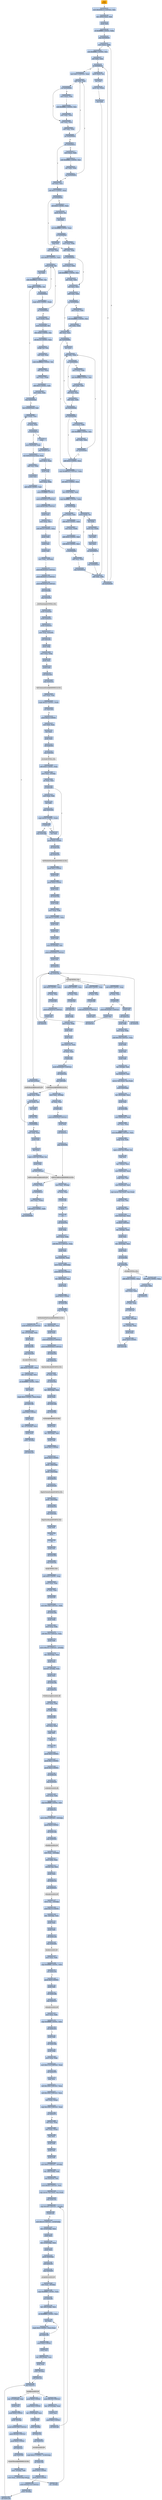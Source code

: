 digraph G {
node[shape=rectangle,style=filled,fillcolor=lightsteelblue,color=lightsteelblue]
bgcolor="transparent"
a0x00406cd0pusha_[label="start\npusha ",color="lightgrey",fillcolor="orange"];
a0x00406cd1movl_0x406015UINT32_esi[label="0x00406cd1\nmovl $0x406015<UINT32>, %esi"];
a0x00406cd6leal__20501esi__edi[label="0x00406cd6\nleal -20501(%esi), %edi"];
a0x00406cdcpushl_edi[label="0x00406cdc\npushl %edi"];
a0x00406cddorl_0xffffffffUINT8_ebp[label="0x00406cdd\norl $0xffffffff<UINT8>, %ebp"];
a0x00406ce0jmp_0x00406cf2[label="0x00406ce0\njmp 0x00406cf2"];
a0x00406cf2movl_esi__ebx[label="0x00406cf2\nmovl (%esi), %ebx"];
a0x00406cf4subl_0xfffffffcUINT8_esi[label="0x00406cf4\nsubl $0xfffffffc<UINT8>, %esi"];
a0x00406cf7adcl_ebx_ebx[label="0x00406cf7\nadcl %ebx, %ebx"];
a0x00406cf9jb_0x00406ce8[label="0x00406cf9\njb 0x00406ce8"];
a0x00406ce8movb_esi__al[label="0x00406ce8\nmovb (%esi), %al"];
a0x00406ceaincl_esi[label="0x00406cea\nincl %esi"];
a0x00406cebmovb_al_edi_[label="0x00406ceb\nmovb %al, (%edi)"];
a0x00406cedincl_edi[label="0x00406ced\nincl %edi"];
a0x00406ceeaddl_ebx_ebx[label="0x00406cee\naddl %ebx, %ebx"];
a0x00406cf0jne_0x00406cf9[label="0x00406cf0\njne 0x00406cf9"];
a0x00406cfbmovl_0x1UINT32_eax[label="0x00406cfb\nmovl $0x1<UINT32>, %eax"];
a0x00406d00addl_ebx_ebx[label="0x00406d00\naddl %ebx, %ebx"];
a0x00406d02jne_0x00406d0b[label="0x00406d02\njne 0x00406d0b"];
a0x00406d0badcl_eax_eax[label="0x00406d0b\nadcl %eax, %eax"];
a0x00406d0daddl_ebx_ebx[label="0x00406d0d\naddl %ebx, %ebx"];
a0x00406d0fjae_0x00406d00[label="0x00406d0f\njae 0x00406d00"];
a0x00406d11jne_0x00406d1c[label="0x00406d11\njne 0x00406d1c"];
a0x00406d1cxorl_ecx_ecx[label="0x00406d1c\nxorl %ecx, %ecx"];
a0x00406d1esubl_0x3UINT8_eax[label="0x00406d1e\nsubl $0x3<UINT8>, %eax"];
a0x00406d21jb_0x00406d30[label="0x00406d21\njb 0x00406d30"];
a0x00406d30addl_ebx_ebx[label="0x00406d30\naddl %ebx, %ebx"];
a0x00406d32jne_0x00406d3b[label="0x00406d32\njne 0x00406d3b"];
a0x00406d3badcl_ecx_ecx[label="0x00406d3b\nadcl %ecx, %ecx"];
a0x00406d3daddl_ebx_ebx[label="0x00406d3d\naddl %ebx, %ebx"];
a0x00406d3fjne_0x00406d48[label="0x00406d3f\njne 0x00406d48"];
a0x00406d48adcl_ecx_ecx[label="0x00406d48\nadcl %ecx, %ecx"];
a0x00406d4ajne_0x00406d6c[label="0x00406d4a\njne 0x00406d6c"];
a0x00406d6ccmpl_0xfffff300UINT32_ebp[label="0x00406d6c\ncmpl $0xfffff300<UINT32>, %ebp"];
a0x00406d72adcl_0x1UINT8_ecx[label="0x00406d72\nadcl $0x1<UINT8>, %ecx"];
a0x00406d75leal_ediebp__edx[label="0x00406d75\nleal (%edi,%ebp), %edx"];
a0x00406d78cmpl_0xfffffffcUINT8_ebp[label="0x00406d78\ncmpl $0xfffffffc<UINT8>, %ebp"];
a0x00406d7bjbe_0x00406d8c[label="0x00406d7b\njbe 0x00406d8c"];
a0x00406d7dmovb_edx__al[label="0x00406d7d\nmovb (%edx), %al"];
a0x00406d7fincl_edx[label="0x00406d7f\nincl %edx"];
a0x00406d80movb_al_edi_[label="0x00406d80\nmovb %al, (%edi)"];
a0x00406d82incl_edi[label="0x00406d82\nincl %edi"];
a0x00406d83decl_ecx[label="0x00406d83\ndecl %ecx"];
a0x00406d84jne_0x00406d7d[label="0x00406d84\njne 0x00406d7d"];
a0x00406d86jmp_0x00406cee[label="0x00406d86\njmp 0x00406cee"];
a0x00406d04movl_esi__ebx[label="0x00406d04\nmovl (%esi), %ebx"];
a0x00406d06subl_0xfffffffcUINT8_esi[label="0x00406d06\nsubl $0xfffffffc<UINT8>, %esi"];
a0x00406d09adcl_ebx_ebx[label="0x00406d09\nadcl %ebx, %ebx"];
a0x00406d23shll_0x8UINT8_eax[label="0x00406d23\nshll $0x8<UINT8>, %eax"];
a0x00406d26movb_esi__al[label="0x00406d26\nmovb (%esi), %al"];
a0x00406d28incl_esi[label="0x00406d28\nincl %esi"];
a0x00406d29xorl_0xffffffffUINT8_eax[label="0x00406d29\nxorl $0xffffffff<UINT8>, %eax"];
a0x00406d2cje_0x00406da2[label="0x00406d2c\nje 0x00406da2"];
a0x00406d2emovl_eax_ebp[label="0x00406d2e\nmovl %eax, %ebp"];
a0x00406d8cmovl_edx__eax[label="0x00406d8c\nmovl (%edx), %eax"];
a0x00406d8eaddl_0x4UINT8_edx[label="0x00406d8e\naddl $0x4<UINT8>, %edx"];
a0x00406d91movl_eax_edi_[label="0x00406d91\nmovl %eax, (%edi)"];
a0x00406d93addl_0x4UINT8_edi[label="0x00406d93\naddl $0x4<UINT8>, %edi"];
a0x00406d96subl_0x4UINT8_ecx[label="0x00406d96\nsubl $0x4<UINT8>, %ecx"];
a0x00406d99ja_0x00406d8c[label="0x00406d99\nja 0x00406d8c"];
a0x00406d9baddl_ecx_edi[label="0x00406d9b\naddl %ecx, %edi"];
a0x00406d9djmp_0x00406cee[label="0x00406d9d\njmp 0x00406cee"];
a0x00406d13movl_esi__ebx[label="0x00406d13\nmovl (%esi), %ebx"];
a0x00406d15subl_0xfffffffcUINT8_esi[label="0x00406d15\nsubl $0xfffffffc<UINT8>, %esi"];
a0x00406d18adcl_ebx_ebx[label="0x00406d18\nadcl %ebx, %ebx"];
a0x00406d1ajae_0x00406d00[label="0x00406d1a\njae 0x00406d00"];
a0x00406d4cincl_ecx[label="0x00406d4c\nincl %ecx"];
a0x00406d4daddl_ebx_ebx[label="0x00406d4d\naddl %ebx, %ebx"];
a0x00406d4fjne_0x00406d58[label="0x00406d4f\njne 0x00406d58"];
a0x00406d58adcl_ecx_ecx[label="0x00406d58\nadcl %ecx, %ecx"];
a0x00406d5aaddl_ebx_ebx[label="0x00406d5a\naddl %ebx, %ebx"];
a0x00406d5cjae_0x00406d4d[label="0x00406d5c\njae 0x00406d4d"];
a0x00406d5ejne_0x00406d69[label="0x00406d5e\njne 0x00406d69"];
a0x00406d69addl_0x2UINT8_ecx[label="0x00406d69\naddl $0x2<UINT8>, %ecx"];
a0x00406d41movl_esi__ebx[label="0x00406d41\nmovl (%esi), %ebx"];
a0x00406d43subl_0xfffffffcUINT8_esi[label="0x00406d43\nsubl $0xfffffffc<UINT8>, %esi"];
a0x00406d46adcl_ebx_ebx[label="0x00406d46\nadcl %ebx, %ebx"];
a0x00406d34movl_esi__ebx[label="0x00406d34\nmovl (%esi), %ebx"];
a0x00406d36subl_0xfffffffcUINT8_esi[label="0x00406d36\nsubl $0xfffffffc<UINT8>, %esi"];
a0x00406d39adcl_ebx_ebx[label="0x00406d39\nadcl %ebx, %ebx"];
a0x00406d51movl_esi__ebx[label="0x00406d51\nmovl (%esi), %ebx"];
a0x00406d53subl_0xfffffffcUINT8_esi[label="0x00406d53\nsubl $0xfffffffc<UINT8>, %esi"];
a0x00406d56adcl_ebx_ebx[label="0x00406d56\nadcl %ebx, %ebx"];
a0x00406d60movl_esi__ebx[label="0x00406d60\nmovl (%esi), %ebx"];
a0x00406d62subl_0xfffffffcUINT8_esi[label="0x00406d62\nsubl $0xfffffffc<UINT8>, %esi"];
a0x00406d65adcl_ebx_ebx[label="0x00406d65\nadcl %ebx, %ebx"];
a0x00406d67jae_0x00406d4d[label="0x00406d67\njae 0x00406d4d"];
a0x00406da2popl_esi[label="0x00406da2\npopl %esi"];
a0x00406da3movl_esi_edi[label="0x00406da3\nmovl %esi, %edi"];
a0x00406da5movl_0x91UINT32_ecx[label="0x00406da5\nmovl $0x91<UINT32>, %ecx"];
a0x00406daamovb_edi__al[label="0x00406daa\nmovb (%edi), %al"];
a0x00406dacincl_edi[label="0x00406dac\nincl %edi"];
a0x00406dadsubb_0xffffffe8UINT8_al[label="0x00406dad\nsubb $0xffffffe8<UINT8>, %al"];
a0x00406dafcmpb_0x1UINT8_al[label="0x00406daf\ncmpb $0x1<UINT8>, %al"];
a0x00406db1ja_0x00406daa[label="0x00406db1\nja 0x00406daa"];
a0x00406db3cmpb_0x0UINT8_edi_[label="0x00406db3\ncmpb $0x0<UINT8>, (%edi)"];
a0x00406db6jne_0x00406daa[label="0x00406db6\njne 0x00406daa"];
a0x00406db8movl_edi__eax[label="0x00406db8\nmovl (%edi), %eax"];
a0x00406dbamovb_0x4edi__bl[label="0x00406dba\nmovb 0x4(%edi), %bl"];
a0x00406dbdshrw_0x8UINT8_ax[label="0x00406dbd\nshrw $0x8<UINT8>, %ax"];
a0x00406dc1roll_0x10UINT8_eax[label="0x00406dc1\nroll $0x10<UINT8>, %eax"];
a0x00406dc4xchgb_al_ah[label="0x00406dc4\nxchgb %al, %ah"];
a0x00406dc6subl_edi_eax[label="0x00406dc6\nsubl %edi, %eax"];
a0x00406dc8subb_0xffffffe8UINT8_bl[label="0x00406dc8\nsubb $0xffffffe8<UINT8>, %bl"];
a0x00406dcbaddl_esi_eax[label="0x00406dcb\naddl %esi, %eax"];
a0x00406dcdmovl_eax_edi_[label="0x00406dcd\nmovl %eax, (%edi)"];
a0x00406dcfaddl_0x5UINT8_edi[label="0x00406dcf\naddl $0x5<UINT8>, %edi"];
a0x00406dd2movl_ebx_eax[label="0x00406dd2\nmovl %ebx, %eax"];
a0x00406dd4loop_0x00406daf[label="0x00406dd4\nloop 0x00406daf"];
a0x00406dd6leal_0x4000esi__edi[label="0x00406dd6\nleal 0x4000(%esi), %edi"];
a0x00406ddcmovl_edi__eax[label="0x00406ddc\nmovl (%edi), %eax"];
a0x00406ddeorl_eax_eax[label="0x00406dde\norl %eax, %eax"];
a0x00406de0je_0x00406e1e[label="0x00406de0\nje 0x00406e1e"];
a0x00406de2movl_0x4edi__ebx[label="0x00406de2\nmovl 0x4(%edi), %ebx"];
a0x00406de5leal_0x60a0eaxesi__eax[label="0x00406de5\nleal 0x60a0(%eax,%esi), %eax"];
a0x00406decaddl_esi_ebx[label="0x00406dec\naddl %esi, %ebx"];
a0x00406deepushl_eax[label="0x00406dee\npushl %eax"];
a0x00406defaddl_0x8UINT8_edi[label="0x00406def\naddl $0x8<UINT8>, %edi"];
a0x00406df2call_0x612cesi_[label="0x00406df2\ncall 0x612c(%esi)"];
LoadLibraryA_kernel32_dll[label="LoadLibraryA@kernel32.dll",color="lightgrey",fillcolor="lightgrey"];
a0x00406df8xchgl_eax_ebp[label="0x00406df8\nxchgl %eax, %ebp"];
a0x00406df9movb_edi__al[label="0x00406df9\nmovb (%edi), %al"];
a0x00406dfbincl_edi[label="0x00406dfb\nincl %edi"];
a0x00406dfcorb_al_al[label="0x00406dfc\norb %al, %al"];
a0x00406dfeje_0x00406ddc[label="0x00406dfe\nje 0x00406ddc"];
a0x00406e00movl_edi_ecx[label="0x00406e00\nmovl %edi, %ecx"];
a0x00406e02pushl_edi[label="0x00406e02\npushl %edi"];
a0x00406e03decl_eax[label="0x00406e03\ndecl %eax"];
a0x00406e04repnz_scasb_es_edi__al[label="0x00406e04\nrepnz scasb %es:(%edi), %al"];
a0x00406e06pushl_ebp[label="0x00406e06\npushl %ebp"];
a0x00406e07call_0x6130esi_[label="0x00406e07\ncall 0x6130(%esi)"];
GetProcAddress_kernel32_dll[label="GetProcAddress@kernel32.dll",color="lightgrey",fillcolor="lightgrey"];
a0x00406e0dorl_eax_eax[label="0x00406e0d\norl %eax, %eax"];
a0x00406e0fje_0x00406e18[label="0x00406e0f\nje 0x00406e18"];
a0x00406e11movl_eax_ebx_[label="0x00406e11\nmovl %eax, (%ebx)"];
a0x00406e13addl_0x4UINT8_ebx[label="0x00406e13\naddl $0x4<UINT8>, %ebx"];
a0x00406e16jmp_0x00406df9[label="0x00406e16\njmp 0x00406df9"];
GetProcAddress_KERNEL32_DLL[label="GetProcAddress@KERNEL32.DLL",color="lightgrey",fillcolor="lightgrey"];
LoadLibraryA_KERNEL32_DLL[label="LoadLibraryA@KERNEL32.DLL",color="lightgrey",fillcolor="lightgrey"];
a0x00406e1epopa_[label="0x00406e1e\npopa "];
a0x00406e1fjmp_0x004011cb[label="0x00406e1f\njmp 0x004011cb"];
a0x004011cbmovl_fs_0_eax[label="0x004011cb\nmovl %fs:0, %eax"];
a0x004011d1pushl_ebp[label="0x004011d1\npushl %ebp"];
a0x004011d2movl_esp_ebp[label="0x004011d2\nmovl %esp, %ebp"];
a0x004011d4pushl_0xffffffffUINT8[label="0x004011d4\npushl $0xffffffff<UINT8>"];
a0x004011d6pushl_0x402014UINT32[label="0x004011d6\npushl $0x402014<UINT32>"];
a0x004011dbpushl_0x40109aUINT32[label="0x004011db\npushl $0x40109a<UINT32>"];
a0x004011e0pushl_eax[label="0x004011e0\npushl %eax"];
a0x004011e1movl_esp_fs_0[label="0x004011e1\nmovl %esp, %fs:0"];
a0x004011e8subl_0x10UINT8_esp[label="0x004011e8\nsubl $0x10<UINT8>, %esp"];
a0x004011ebpushl_ebx[label="0x004011eb\npushl %ebx"];
a0x004011ecpushl_esi[label="0x004011ec\npushl %esi"];
a0x004011edpushl_edi[label="0x004011ed\npushl %edi"];
a0x004011eemovl_esp__24ebp_[label="0x004011ee\nmovl %esp, -24(%ebp)"];
a0x004011f1pushl_0x402020UINT32[label="0x004011f1\npushl $0x402020<UINT32>"];
a0x004011f6pushl_0x40201cUINT32[label="0x004011f6\npushl $0x40201c<UINT32>"];
a0x004011fbpushl_0x402018UINT32[label="0x004011fb\npushl $0x402018<UINT32>"];
a0x00401200call_0x401f48[label="0x00401200\ncall 0x401f48"];
a0x00401f48jmp_0x4032d4[label="0x00401f48\njmp 0x4032d4"];
a__GetMainArgs_CRTDLL_DLL[label="__GetMainArgs@CRTDLL.DLL",color="lightgrey",fillcolor="lightgrey"];
a0x00401205pushl_0x402020[label="0x00401205\npushl 0x402020"];
a0x0040120bpushl_0x40201c[label="0x0040120b\npushl 0x40201c"];
a0x00401211pushl_0x402018[label="0x00401211\npushl 0x402018"];
a0x00401217movl_esp_0x40200c[label="0x00401217\nmovl %esp, 0x40200c"];
a0x0040121dcall_0x401d0c[label="0x0040121d\ncall 0x401d0c"];
a0x00401d0cpushl_ebp[label="0x00401d0c\npushl %ebp"];
a0x00401d0dmovl_esp_ebp[label="0x00401d0d\nmovl %esp, %ebp"];
a0x00401d0fpushl_ecx[label="0x00401d0f\npushl %ecx"];
a0x00401d10pushl_edi[label="0x00401d10\npushl %edi"];
a0x00401d11call_0x401dc8[label="0x00401d11\ncall 0x401dc8"];
a0x00401dc8jmp_0x40323c[label="0x00401dc8\njmp 0x40323c"];
GetCommandLineA_KERNEL32_DLL[label="GetCommandLineA@KERNEL32.DLL",color="lightgrey",fillcolor="lightgrey"];
a0x00401d16movl_eax_edi[label="0x00401d16\nmovl %eax, %edi"];
a0x00401d18cmpb_0x22UINT8_edi_[label="0x00401d18\ncmpb $0x22<UINT8>, (%edi)"];
a0x00401d1bjne_0x401d40[label="0x00401d1b\njne 0x401d40"];
a0x00401d1dpushl_0x22UINT8[label="0x00401d1d\npushl $0x22<UINT8>"];
a0x00401d1fmovl_edi_eax[label="0x00401d1f\nmovl %edi, %eax"];
a0x00401d21incl_eax[label="0x00401d21\nincl %eax"];
a0x00401d22pushl_eax[label="0x00401d22\npushl %eax"];
a0x00401d23call_0x401fc0[label="0x00401d23\ncall 0x401fc0"];
a0x00401fc0jmp_0x4032fc[label="0x00401fc0\njmp 0x4032fc"];
strchr_CRTDLL_DLL[label="strchr@CRTDLL.DLL",color="lightgrey",fillcolor="lightgrey"];
a0x00401d28addl_0x8UINT8_esp[label="0x00401d28\naddl $0x8<UINT8>, %esp"];
a0x00401d2bmovl_eax__4ebp_[label="0x00401d2b\nmovl %eax, -4(%ebp)"];
a0x00401d2eorl_eax_eax[label="0x00401d2e\norl %eax, %eax"];
a0x00401d30je_0x401d5b[label="0x00401d30\nje 0x401d5b"];
a0x00401d32movl_eax_edi[label="0x00401d32\nmovl %eax, %edi"];
a0x00401d5bpushl_0x0UINT8[label="0x00401d5b\npushl $0x0<UINT8>"];
a0x00401d5dcall_0x401e04[label="0x00401d5d\ncall 0x401e04"];
a0x00401e04jmp_0x403250[label="0x00401e04\njmp 0x403250"];
GetModuleHandleA_KERNEL32_DLL[label="GetModuleHandleA@KERNEL32.DLL",color="lightgrey",fillcolor="lightgrey"];
a0x00401d62pushl_0x1UINT8[label="0x00401d62\npushl $0x1<UINT8>"];
a0x00401d64pushl_edi[label="0x00401d64\npushl %edi"];
a0x00401d65pushl_0x0UINT8[label="0x00401d65\npushl $0x0<UINT8>"];
a0x00401d67pushl_eax[label="0x00401d67\npushl %eax"];
a0x00401d68call_0x401b4a[label="0x00401d68\ncall 0x401b4a"];
a0x00401b4apushl_ebp[label="0x00401b4a\npushl %ebp"];
a0x00401b4bmovl_esp_ebp[label="0x00401b4b\nmovl %esp, %ebp"];
a0x00401b4dsubl_0x10UINT8_esp[label="0x00401b4d\nsubl $0x10<UINT8>, %esp"];
a0x00401b50pushl_ebx[label="0x00401b50\npushl %ebx"];
a0x00401b51pushl_esi[label="0x00401b51\npushl %esi"];
a0x00401b52pushl_edi[label="0x00401b52\npushl %edi"];
a0x00401b53movl_0x10ebp__esi[label="0x00401b53\nmovl 0x10(%ebp), %esi"];
a0x00401b56pushl_0x402084UINT32[label="0x00401b56\npushl $0x402084<UINT32>"];
a0x00401b5bpushl_esi[label="0x00401b5b\npushl %esi"];
a0x00401b5ccall_0x401fcc[label="0x00401b5c\ncall 0x401fcc"];
a0x00401fccjmp_0x403300[label="0x00401fcc\njmp 0x403300"];
strstr_CRTDLL_DLL[label="strstr@CRTDLL.DLL",color="lightgrey",fillcolor="lightgrey"];
a0x00401b61addl_0x8UINT8_esp[label="0x00401b61\naddl $0x8<UINT8>, %esp"];
a0x00401b64orl_eax_eax[label="0x00401b64\norl %eax, %eax"];
a0x00401b66je_0x401b78[label="0x00401b66\nje 0x401b78"];
a0x00401b78pushl_0x402081UINT32[label="0x00401b78\npushl $0x402081<UINT32>"];
a0x00401b7dpushl_esi[label="0x00401b7d\npushl %esi"];
a0x00401b7ecall_0x401fcc[label="0x00401b7e\ncall 0x401fcc"];
a0x00401b83addl_0x8UINT8_esp[label="0x00401b83\naddl $0x8<UINT8>, %esp"];
a0x00401b86orl_eax_eax[label="0x00401b86\norl %eax, %eax"];
a0x00401b88je_0x401b96[label="0x00401b88\nje 0x401b96"];
a0x00401b96pushl_0x40207eUINT32[label="0x00401b96\npushl $0x40207e<UINT32>"];
a0x00401b9bpushl_esi[label="0x00401b9b\npushl %esi"];
a0x00401b9ccall_0x401fcc[label="0x00401b9c\ncall 0x401fcc"];
a0x00401ba1addl_0x8UINT8_esp[label="0x00401ba1\naddl $0x8<UINT8>, %esp"];
a0x00401ba4orl_eax_eax[label="0x00401ba4\norl %eax, %eax"];
a0x00401ba6je_0x401bb4[label="0x00401ba6\nje 0x401bb4"];
a0x00401bb4pushl_0x40207bUINT32[label="0x00401bb4\npushl $0x40207b<UINT32>"];
a0x00401bb9pushl_esi[label="0x00401bb9\npushl %esi"];
a0x00401bbacall_0x401fcc[label="0x00401bba\ncall 0x401fcc"];
a0x00401bbfaddl_0x8UINT8_esp[label="0x00401bbf\naddl $0x8<UINT8>, %esp"];
a0x00401bc2orl_eax_eax[label="0x00401bc2\norl %eax, %eax"];
a0x00401bc4je_0x401bd2[label="0x00401bc4\nje 0x401bd2"];
a0x00401bd2call_0x401aa1[label="0x00401bd2\ncall 0x401aa1"];
a0x00401aa1pushl_ebp[label="0x00401aa1\npushl %ebp"];
a0x00401aa2movl_esp_ebp[label="0x00401aa2\nmovl %esp, %ebp"];
a0x00401aa4pushl_ecx[label="0x00401aa4\npushl %ecx"];
a0x00401aa5pushl_eax[label="0x00401aa5\npushl %eax"];
a0x00401aa6leal_0x40123c_eax[label="0x00401aa6\nleal 0x40123c, %eax"];
a0x00401aacorl_eax_eax[label="0x00401aac\norl %eax, %eax"];
a0x00401aaeje_0x401ade[label="0x00401aae\nje 0x401ade"];
a0x00401ab0pushl_0x4020b7UINT32[label="0x00401ab0\npushl $0x4020b7<UINT32>"];
a0x00401ab5call_0x401e34[label="0x00401ab5\ncall 0x401e34"];
a0x00401e34jmp_0x403260[label="0x00401e34\njmp 0x403260"];
a0x00401abamovl_eax__4ebp_[label="0x00401aba\nmovl %eax, -4(%ebp)"];
a0x00401abdorl_eax_eax[label="0x00401abd\norl %eax, %eax"];
a0x00401abfje_0x401ade[label="0x00401abf\nje 0x401ade"];
a0x00401ac1pushl_0x4020a0UINT32[label="0x00401ac1\npushl $0x4020a0<UINT32>"];
a0x00401ac6pushl_eax[label="0x00401ac6\npushl %eax"];
a0x00401ac7call_0x401e1c[label="0x00401ac7\ncall 0x401e1c"];
a0x00401e1cjmp_0x403258[label="0x00401e1c\njmp 0x403258"];
a0x00401accmovl_eax__8ebp_[label="0x00401acc\nmovl %eax, -8(%ebp)"];
a0x00401acforl_eax_eax[label="0x00401acf\norl %eax, %eax"];
a0x00401ad1je_0x401ade[label="0x00401ad1\nje 0x401ade"];
a0x00401adeleave_[label="0x00401ade\nleave "];
a0x00401adfret[label="0x00401adf\nret"];
a0x00401bd7call_0x401976[label="0x00401bd7\ncall 0x401976"];
a0x00401976pushl_ebp[label="0x00401976\npushl %ebp"];
a0x00401977movl_esp_ebp[label="0x00401977\nmovl %esp, %ebp"];
a0x00401979subl_0x10cUINT32_esp[label="0x00401979\nsubl $0x10c<UINT32>, %esp"];
a0x0040197fpushl_edi[label="0x0040197f\npushl %edi"];
a0x00401980leal_0x4020f2_eax[label="0x00401980\nleal 0x4020f2, %eax"];
a0x00401986movl_eax__268ebp_[label="0x00401986\nmovl %eax, -268(%ebp)"];
a0x0040198cpushl_0x104UINT32[label="0x0040198c\npushl $0x104<UINT32>"];
a0x00401991leal__260ebp__eax[label="0x00401991\nleal -260(%ebp), %eax"];
a0x00401997pushl_eax[label="0x00401997\npushl %eax"];
a0x00401998pushl_0x0UINT8[label="0x00401998\npushl $0x0<UINT8>"];
a0x0040199acall_0x401df8[label="0x0040199a\ncall 0x401df8"];
a0x00401df8jmp_0x40324c[label="0x00401df8\njmp 0x40324c"];
GetModuleFileNameA_KERNEL32_DLL[label="GetModuleFileNameA@KERNEL32.DLL",color="lightgrey",fillcolor="lightgrey"];
a0x0040199fleal__264ebp__eax[label="0x0040199f\nleal -264(%ebp), %eax"];
a0x004019a5pushl_eax[label="0x004019a5\npushl %eax"];
a0x004019a6pushl_0x4020c4UINT32[label="0x004019a6\npushl $0x4020c4<UINT32>"];
a0x004019abpushl_0x80000002UINT32[label="0x004019ab\npushl $0x80000002<UINT32>"];
a0x004019b0call_0x401f30[label="0x004019b0\ncall 0x401f30"];
a0x00401f30jmp_0x4032c4[label="0x00401f30\njmp 0x4032c4"];
RegOpenKeyA_ADVAPI32_DLL[label="RegOpenKeyA@ADVAPI32.DLL",color="lightgrey",fillcolor="lightgrey"];
a0x004019b5orl_eax_eax[label="0x004019b5\norl %eax, %eax"];
a0x004019b7jne_0x4019ed[label="0x004019b7\njne 0x4019ed"];
a0x004019b9leal__260ebp__eax[label="0x004019b9\nleal -260(%ebp), %eax"];
a0x004019bfpushl_eax[label="0x004019bf\npushl %eax"];
a0x004019c0call_0x401eb8[label="0x004019c0\ncall 0x401eb8"];
a0x00401eb8jmp_0x40328c[label="0x00401eb8\njmp 0x40328c"];
lstrlenA_KERNEL32_DLL[label="lstrlenA@KERNEL32.DLL",color="lightgrey",fillcolor="lightgrey"];
a0x004019c5pushl_eax[label="0x004019c5\npushl %eax"];
a0x004019c6leal__260ebp__edi[label="0x004019c6\nleal -260(%ebp), %edi"];
a0x004019ccpushl_edi[label="0x004019cc\npushl %edi"];
a0x004019cdpushl_0x1UINT8[label="0x004019cd\npushl $0x1<UINT8>"];
a0x004019cfpushl_0x0UINT8[label="0x004019cf\npushl $0x0<UINT8>"];
a0x004019d1pushl__268ebp_[label="0x004019d1\npushl -268(%ebp)"];
a0x004019d7pushl__264ebp_[label="0x004019d7\npushl -264(%ebp)"];
a0x004019ddcall_0x401f3c[label="0x004019dd\ncall 0x401f3c"];
a0x00401f3cjmp_0x4032c8[label="0x00401f3c\njmp 0x4032c8"];
RegSetValueExA_ADVAPI32_DLL[label="RegSetValueExA@ADVAPI32.DLL",color="lightgrey",fillcolor="lightgrey"];
a0x004019e2pushl__264ebp_[label="0x004019e2\npushl -264(%ebp)"];
a0x004019e8call_0x401f18[label="0x004019e8\ncall 0x401f18"];
a0x00401f18jmp_0x4032bc[label="0x00401f18\njmp 0x4032bc"];
RegCloseKey_ADVAPI32_DLL[label="RegCloseKey@ADVAPI32.DLL",color="lightgrey",fillcolor="lightgrey"];
a0x004019edpopl_edi[label="0x004019ed\npopl %edi"];
a0x004019eeleave_[label="0x004019ee\nleave "];
a0x004019efret[label="0x004019ef\nret"];
a0x00401bdcpushl_esi[label="0x00401bdc\npushl %esi"];
a0x00401bddcall_0x401f60[label="0x00401bdd\ncall 0x401f60"];
a0x00401f60jmp_0x4032dc[label="0x00401f60\njmp 0x4032dc"];
atoi_CRTDLL_DLL[label="atoi@CRTDLL.DLL",color="lightgrey",fillcolor="lightgrey"];
a0x00401be2addl_0x4UINT8_esp[label="0x00401be2\naddl $0x4<UINT8>, %esp"];
a0x00401be5movl_eax_ebx[label="0x00401be5\nmovl %eax, %ebx"];
a0x00401be7orl_ebx_ebx[label="0x00401be7\norl %ebx, %ebx"];
a0x00401be9jg_0x401bf0[label="0x00401be9\njg 0x401bf0"];
a0x00401bebmovl_0x149dUINT32_ebx[label="0x00401beb\nmovl $0x149d<UINT32>, %ebx"];
a0x00401bf0call_0x40126d[label="0x00401bf0\ncall 0x40126d"];
a0x0040126dpushl_ebp[label="0x0040126d\npushl %ebp"];
a0x0040126emovl_esp_ebp[label="0x0040126e\nmovl %esp, %ebp"];
a0x00401270subl_0x194UINT32_esp[label="0x00401270\nsubl $0x194<UINT32>, %esp"];
a0x00401276pushl_edi[label="0x00401276\npushl %edi"];
a0x00401277movw_0x101UINT16__2ebp_[label="0x00401277\nmovw $0x101<UINT16>, -2(%ebp)"];
a0x0040127dleal__404ebp__eax[label="0x0040127d\nleal -404(%ebp), %eax"];
a0x00401283pushl_eax[label="0x00401283\npushl %eax"];
a0x00401284movzwl__2ebp__eax[label="0x00401284\nmovzwl -2(%ebp), %eax"];
a0x00401288pushl_eax[label="0x00401288\npushl %eax"];
a0x00401289call_0x401c88[label="0x00401289\ncall 0x401c88"];
a0x00401c88jmp_0x4031fc[label="0x00401c88\njmp 0x4031fc"];
WSAStartup_wsock32_dll[label="WSAStartup@wsock32.dll",color="lightgrey",fillcolor="lightgrey"];
a0x0040128emovl_eax_edi[label="0x0040128e\nmovl %eax, %edi"];
a0x00401290orl_edi_edi[label="0x00401290\norl %edi, %edi"];
a0x00401292je_0x401299[label="0x00401292\nje 0x401299"];
a0x00401299xorl_eax_eax[label="0x00401299\nxorl %eax, %eax"];
a0x0040129bpopl_edi[label="0x0040129b\npopl %edi"];
a0x0040129cleave_[label="0x0040129c\nleave "];
a0x0040129dret[label="0x0040129d\nret"];
a0x00401bf5pushl_0x0UINT8[label="0x00401bf5\npushl $0x0<UINT8>"];
a0x00401bf7pushl_0x1UINT8[label="0x00401bf7\npushl $0x1<UINT8>"];
a0x00401bf9pushl_0x2UINT8[label="0x00401bf9\npushl $0x2<UINT8>"];
a0x00401bfbcall_0x401cf4[label="0x00401bfb\ncall 0x401cf4"];
a0x00401cf4jmp_0x403220[label="0x00401cf4\njmp 0x403220"];
socket_wsock32_dll[label="socket@wsock32.dll",color="lightgrey",fillcolor="lightgrey"];
a0x00401c00movl_eax_edi[label="0x00401c00\nmovl %eax, %edi"];
a0x00401c02cmpl_0xffffffffUINT8_edi[label="0x00401c02\ncmpl $0xffffffff<UINT8>, %edi"];
a0x00401c05jne_0x401c0c[label="0x00401c05\njne 0x401c0c"];
a0x00401c0cmovw_0x2UINT16__16ebp_[label="0x00401c0c\nmovw $0x2<UINT16>, -16(%ebp)"];
a0x00401c12pushl_0x0UINT8[label="0x00401c12\npushl $0x0<UINT8>"];
a0x00401c14call_0x401cb8[label="0x00401c14\ncall 0x401cb8"];
a0x00401cb8jmp_0x40320c[label="0x00401cb8\njmp 0x40320c"];
htonl_wsock32_dll[label="htonl@wsock32.dll",color="lightgrey",fillcolor="lightgrey"];
a0x00401c19movl_eax__12ebp_[label="0x00401c19\nmovl %eax, -12(%ebp)"];
a0x00401c1cmovl_ebx_eax[label="0x00401c1c\nmovl %ebx, %eax"];
a0x00401c1emovzwl_ax_eax[label="0x00401c1e\nmovzwl %ax, %eax"];
a0x00401c21pushl_eax[label="0x00401c21\npushl %eax"];
a0x00401c22call_0x401cc4[label="0x00401c22\ncall 0x401cc4"];
a0x00401cc4jmp_0x403210[label="0x00401cc4\njmp 0x403210"];
htons_wsock32_dll[label="htons@wsock32.dll",color="lightgrey",fillcolor="lightgrey"];
a0x00401c27movw_ax__14ebp_[label="0x00401c27\nmovw %ax, -14(%ebp)"];
a0x00401c2bpushl_0x10UINT8[label="0x00401c2b\npushl $0x10<UINT8>"];
a0x00401c2dleal__16ebp__eax[label="0x00401c2d\nleal -16(%ebp), %eax"];
a0x00401c30pushl_eax[label="0x00401c30\npushl %eax"];
a0x00401c31pushl_edi[label="0x00401c31\npushl %edi"];
a0x00401c32call_0x401ca0[label="0x00401c32\ncall 0x401ca0"];
a0x00401ca0jmp_0x403204[label="0x00401ca0\njmp 0x403204"];
bind_wsock32_dll[label="bind@wsock32.dll",color="lightgrey",fillcolor="lightgrey"];
a0x00401c37movl_eax_ebx[label="0x00401c37\nmovl %eax, %ebx"];
a0x00401c39cmpl_0xffffffffUINT8_ebx[label="0x00401c39\ncmpl $0xffffffff<UINT8>, %ebx"];
a0x00401c3cjne_0x401c49[label="0x00401c3c\njne 0x401c49"];
a0x00401c49pushl_0x5UINT8[label="0x00401c49\npushl $0x5<UINT8>"];
a0x00401c4bpushl_edi[label="0x00401c4b\npushl %edi"];
a0x00401c4ccall_0x401cd0[label="0x00401c4c\ncall 0x401cd0"];
a0x00401cd0jmp_0x403214[label="0x00401cd0\njmp 0x403214"];
listen_wsock32_dll[label="listen@wsock32.dll",color="lightgrey",fillcolor="lightgrey"];
a0x00401c51movl_eax_ebx[label="0x00401c51\nmovl %eax, %ebx"];
a0x00401c53cmpl_0xffffffffUINT8_ebx[label="0x00401c53\ncmpl $0xffffffff<UINT8>, %ebx"];
a0x00401c56jne_0x401c63[label="0x00401c56\njne 0x401c63"];
a0x00401c63pushl_edi[label="0x00401c63\npushl %edi"];
a0x00401c64call_0x40129e[label="0x00401c64\ncall 0x40129e"];
a0x0040129epushl_ebp[label="0x0040129e\npushl %ebp"];
a0x0040129fmovl_esp_ebp[label="0x0040129f\nmovl %esp, %ebp"];
a0x004012a1movl_0x1114UINT32_eax[label="0x004012a1\nmovl $0x1114<UINT32>, %eax"];
a0x004012a6call_0x401d70[label="0x004012a6\ncall 0x401d70"];
a0x00401d70popl_ecx[label="0x00401d70\npopl %ecx"];
a0x00401d71subl_0x1000UINT32_esp[label="0x00401d71\nsubl $0x1000<UINT32>, %esp"];
a0x00401d77subl_0x1000UINT32_eax[label="0x00401d77\nsubl $0x1000<UINT32>, %eax"];
a0x00401d7ctestl_eax_esp_[label="0x00401d7c\ntestl %eax, (%esp)"];
a0x00401d7fcmpl_0x1000UINT32_eax[label="0x00401d7f\ncmpl $0x1000<UINT32>, %eax"];
a0x00401d84jae_0x401d71[label="0x00401d84\njae 0x401d71"];
a0x00401d86subl_eax_esp[label="0x00401d86\nsubl %eax, %esp"];
a0x00401d88testl_eax_esp_[label="0x00401d88\ntestl %eax, (%esp)"];
a0x00401d8bjmp_ecx[label="0x00401d8b\njmp %ecx"];
a0x004012abpushl_ebx[label="0x004012ab\npushl %ebx"];
a0x004012acpushl_esi[label="0x004012ac\npushl %esi"];
a0x004012adpushl_edi[label="0x004012ad\npushl %edi"];
a0x004012aemovl_0x0UINT32__4ebp_[label="0x004012ae\nmovl $0x0<UINT32>, -4(%ebp)"];
a0x004012b5leal__4081ebp__edi[label="0x004012b5\nleal -4081(%ebp), %edi"];
a0x004012bbleal_0x402030_esi[label="0x004012bb\nleal 0x402030, %esi"];
a0x004012c1movl_0x49UINT32_ecx[label="0x004012c1\nmovl $0x49<UINT32>, %ecx"];
a0x004012c6repz_movsb_ds_esi__es_edi_[label="0x004012c6\nrepz movsb %ds:(%esi), %es:(%edi)"];
a0x004012c8jmp_0x4013e1[label="0x004012c8\njmp 0x4013e1"];
a0x004013e1cmpl_0x3e8UINT32__4ebp_[label="0x004013e1\ncmpl $0x3e8<UINT32>, -4(%ebp)"];
a0x004013e8jl_0x4012cd[label="0x004013e8\njl 0x4012cd"];
a0x004012cdmovl_0x10UINT32__4104ebp_[label="0x004012cd\nmovl $0x10<UINT32>, -4104(%ebp)"];
a0x004012d7leal__4104ebp__eax[label="0x004012d7\nleal -4104(%ebp), %eax"];
a0x004012ddpushl_eax[label="0x004012dd\npushl %eax"];
a0x004012deleal__4100ebp__eax[label="0x004012de\nleal -4100(%ebp), %eax"];
a0x004012e4pushl_eax[label="0x004012e4\npushl %eax"];
a0x004012e5pushl_0x8ebp_[label="0x004012e5\npushl 0x8(%ebp)"];
a0x004012e8call_0x401c94[label="0x004012e8\ncall 0x401c94"];
a0x00401c94jmp_0x403200[label="0x00401c94\njmp 0x403200"];
accept_wsock32_dll[label="accept@wsock32.dll",color="lightgrey",fillcolor="lightgrey"];
a0x004012edmovl_eax__8ebp_[label="0x004012ed\nmovl %eax, -8(%ebp)"];
a0x004012f0cmpl_0xffffffffUINT8_eax[label="0x004012f0\ncmpl $0xffffffff<UINT8>, %eax"];
a0x004012f3jne_0x4012fd[label="0x004012f3\njne 0x4012fd"];
a0x004012fdleal__4081ebp__ecx[label="0x004012fd\nleal -4081(%ebp), %ecx"];
a0x00401303orl_0xffffffffUINT8_eax[label="0x00401303\norl $0xffffffff<UINT8>, %eax"];
a0x00401306incl_eax[label="0x00401306\nincl %eax"];
a0x00401307cmpb_0x0UINT8_ecxeax_[label="0x00401307\ncmpb $0x0<UINT8>, (%ecx,%eax)"];
a0x0040130bjne_0x401306[label="0x0040130b\njne 0x401306"];
a0x0040130dpushl_0x0UINT8[label="0x0040130d\npushl $0x0<UINT8>"];
a0x0040130fpushl_eax[label="0x0040130f\npushl %eax"];
a0x00401310leal__4081ebp__eax[label="0x00401310\nleal -4081(%ebp), %eax"];
a0x00401316pushl_eax[label="0x00401316\npushl %eax"];
a0x00401317pushl__8ebp_[label="0x00401317\npushl -8(%ebp)"];
a0x0040131acall_0x401ce8[label="0x0040131a\ncall 0x401ce8"];
a0x00401ce8jmp_0x40321c[label="0x00401ce8\njmp 0x40321c"];
send_wsock32_dll[label="send@wsock32.dll",color="lightgrey",fillcolor="lightgrey"];
a0x0040131fpushl_0x0UINT8[label="0x0040131f\npushl $0x0<UINT8>"];
a0x00401321pushl_0x2UINT8[label="0x00401321\npushl $0x2<UINT8>"];
a0x00401323leal__4106ebp__eax[label="0x00401323\nleal -4106(%ebp), %eax"];
a0x00401329pushl_eax[label="0x00401329\npushl %eax"];
a0x0040132apushl__8ebp_[label="0x0040132a\npushl -8(%ebp)"];
a0x0040132dcall_0x401cdc[label="0x0040132d\ncall 0x401cdc"];
a0x00401cdcjmp_0x403218[label="0x00401cdc\njmp 0x403218"];
recv_wsock32_dll[label="recv@wsock32.dll",color="lightgrey",fillcolor="lightgrey"];
a0x00401332cmpb_0x21UINT8__4106ebp_[label="0x00401332\ncmpb $0x21<UINT8>, -4106(%ebp)"];
a0x00401339jne_0x40135d[label="0x00401339\njne 0x40135d"];
a0x0040135dpushl_0x0UINT8[label="0x0040135d\npushl $0x0<UINT8>"];
a0x0040135fpushl_0x4UINT8[label="0x0040135f\npushl $0x4<UINT8>"];
a0x00401361pushl_0x40211bUINT32[label="0x00401361\npushl $0x40211b<UINT32>"];
a0x00401366pushl__8ebp_[label="0x00401366\npushl -8(%ebp)"];
a0x00401369call_0x401ce8[label="0x00401369\ncall 0x401ce8"];
a0x0040136epushl_0x104UINT32[label="0x0040136e\npushl $0x104<UINT32>"];
a0x00401373leal__4372ebp__eax[label="0x00401373\nleal -4372(%ebp), %eax"];
a0x00401379pushl_eax[label="0x00401379\npushl %eax"];
a0x0040137apushl_0x0UINT8[label="0x0040137a\npushl $0x0<UINT8>"];
a0x0040137ccall_0x401df8[label="0x0040137c\ncall 0x401df8"];
a0x00401381pushl_0x402116UINT32[label="0x00401381\npushl $0x402116<UINT32>"];
a0x00401386leal__4372ebp__eax[label="0x00401386\nleal -4372(%ebp), %eax"];
a0x0040138cpushl_eax[label="0x0040138c\npushl %eax"];
a0x0040138dcall_0x401fb4[label="0x0040138d\ncall 0x401fb4"];
a0x00401fb4jmp_0x4032f8[label="0x00401fb4\njmp 0x4032f8"];
strcat_CRTDLL_DLL[label="strcat@CRTDLL.DLL",color="lightgrey",fillcolor="lightgrey"];
a0x00401392addl_0x8UINT8_esp[label="0x00401392\naddl $0x8<UINT8>, %esp"];
a0x00401395leal__4372ebp__ecx[label="0x00401395\nleal -4372(%ebp), %ecx"];
a0x0040139borl_0xffffffffUINT8_eax[label="0x0040139b\norl $0xffffffff<UINT8>, %eax"];
a0x0040139eincl_eax[label="0x0040139e\nincl %eax"];
a0x0040139fcmpb_0x0UINT8_ecxeax_[label="0x0040139f\ncmpb $0x0<UINT8>, (%ecx,%eax)"];
a0x004013a3jne_0x40139e[label="0x004013a3\njne 0x40139e"];
a0x004013a5pushl_0x0UINT8[label="0x004013a5\npushl $0x0<UINT8>"];
a0x004013a7pushl_eax[label="0x004013a7\npushl %eax"];
a0x004013a8leal__4372ebp__eax[label="0x004013a8\nleal -4372(%ebp), %eax"];
a0x004013aepushl_eax[label="0x004013ae\npushl %eax"];
a0x004013afpushl__8ebp_[label="0x004013af\npushl -8(%ebp)"];
a0x004013b2call_0x401ce8[label="0x004013b2\ncall 0x401ce8"];
a0x004013b7leal__4112ebp__eax[label="0x004013b7\nleal -4112(%ebp), %eax"];
a0x004013bdpushl_eax[label="0x004013bd\npushl %eax"];
a0x004013bepushl_0x0UINT8[label="0x004013be\npushl $0x0<UINT8>"];
a0x004013c0pushl__8ebp_[label="0x004013c0\npushl -8(%ebp)"];
a0x004013c3pushl_0x401506UINT32[label="0x004013c3\npushl $0x401506<UINT32>"];
a0x004013c8pushl_0x3e8UINT32[label="0x004013c8\npushl $0x3e8<UINT32>"];
a0x004013cdpushl_0x0UINT8[label="0x004013cd\npushl $0x0<UINT8>"];
a0x004013cfcall_0x401ec4[label="0x004013cf\ncall 0x401ec4"];
a0x00401ec4jmp_0x403290[label="0x00401ec4\njmp 0x403290"];
CreateThread_KERNEL32_DLL[label="CreateThread@KERNEL32.DLL",color="lightgrey",fillcolor="lightgrey"];
a0x004013d4movl__4ebp__edi[label="0x004013d4\nmovl -4(%ebp), %edi"];
a0x004013d7movl_eax__4008ebpedi4_[label="0x004013d7\nmovl %eax, -4008(%ebp,%edi,4)"];
a0x004013deincl__4ebp_[label="0x004013de\nincl -4(%ebp)"];
a0x00401d34incl_edi[label="0x00401d34\nincl %edi"];
a0x00401d35jmp_0x401d38[label="0x00401d35\njmp 0x401d38"];
a0x00401d38cmpb_0x20UINT8_edi_[label="0x00401d38\ncmpb $0x20<UINT8>, (%edi)"];
a0x00401d3bje_0x401d37[label="0x00401d3b\nje 0x401d37"];
a0x00401d3djmp_0x401d5b[label="0x00401d3d\njmp 0x401d5b"];
a0x00401d37incl_edi[label="0x00401d37\nincl %edi"];
a0x00401b68pushl_esi[label="0x00401b68\npushl %esi"];
a0x00401b69call_0x401a2a[label="0x00401b69\ncall 0x401a2a"];
a0x00401a2apushl_ebp[label="0x00401a2a\npushl %ebp"];
a0x00401a2bmovl_esp_ebp[label="0x00401a2b\nmovl %esp, %ebp"];
a0x00401a2dsubl_0x108UINT32_esp[label="0x00401a2d\nsubl $0x108<UINT32>, %esp"];
a0x00401a33pushl_ebx[label="0x00401a33\npushl %ebx"];
a0x00401a34pushl_esi[label="0x00401a34\npushl %esi"];
a0x00401a35pushl_edi[label="0x00401a35\npushl %edi"];
a0x00401a36leal__2ebp__edi[label="0x00401a36\nleal -2(%ebp), %edi"];
a0x00401a39leal_0x402079_esi[label="0x00401a39\nleal 0x402079, %esi"];
a0x00401a3fmovsw_ds_esi__es_edi_[label="0x00401a3f\nmovsw %ds:(%esi), %es:(%edi)"];
a0x00401a41pushl_0x8ebp_[label="0x00401a41\npushl 0x8(%ebp)"];
a0x00401a44leal__263ebp__eax[label="0x00401a44\nleal -263(%ebp), %eax"];
a0x00401a4apushl_eax[label="0x00401a4a\npushl %eax"];
a0x00401a4bcall_0x401d90[label="0x00401a4b\ncall 0x401d90"];
a0x00401d90movl_0x8esp__edx[label="0x00401d90\nmovl 0x8(%esp), %edx"];
a0x00401d94xorl_eax_eax[label="0x00401d94\nxorl %eax, %eax"];
a0x00401d96movl_0xffffffffUINT32_ecx[label="0x00401d96\nmovl $0xffffffff<UINT32>, %ecx"];
a0x00401d9bxchgl_edi_edx[label="0x00401d9b\nxchgl %edi, %edx"];
a0x00401d9drepnz_scasb_es_edi__al[label="0x00401d9d\nrepnz scasb %es:(%edi), %al"];
a0x00401d9fnegl_ecx[label="0x00401d9f\nnegl %ecx"];
a0x00401da1leal__1ecx__ecx[label="0x00401da1\nleal -1(%ecx), %ecx"];
a0x00401da4movl_0x8esp__eax[label="0x00401da4\nmovl 0x8(%esp), %eax"];
a0x00401da8xchgl_eax_esi[label="0x00401da8\nxchgl %eax, %esi"];
a0x00401da9movl_0x4esp__edi[label="0x00401da9\nmovl 0x4(%esp), %edi"];
a0x00401dadrepz_movsb_ds_esi__es_edi_[label="0x00401dad\nrepz movsb %ds:(%esi), %es:(%edi)"];
a0x00401dafxchgl_eax_esi[label="0x00401daf\nxchgl %eax, %esi"];
a0x00401db0xchgl_edx_edi[label="0x00401db0\nxchgl %edx, %edi"];
a0x00401db2movl_0x4esp__eax[label="0x00401db2\nmovl 0x4(%esp), %eax"];
a0x00401db6ret_0x8UINT16[label="0x00401db6\nret $0x8<UINT16>"];
a0x00401a50leal__2ebp__eax[label="0x00401a50\nleal -2(%ebp), %eax"];
a0x00401a53pushl_eax[label="0x00401a53\npushl %eax"];
a0x00401a54leal__263ebp__eax[label="0x00401a54\nleal -263(%ebp), %eax"];
a0x00401a5apushl_eax[label="0x00401a5a\npushl %eax"];
a0x00401a5bcall_0x401fd8[label="0x00401a5b\ncall 0x401fd8"];
a0x00401fd8jmp_0x403304[label="0x00401fd8\njmp 0x403304"];
strtok_CRTDLL_DLL[label="strtok@CRTDLL.DLL",color="lightgrey",fillcolor="lightgrey"];
a0x00401a60addl_0x8UINT8_esp[label="0x00401a60\naddl $0x8<UINT8>, %esp"];
a0x00401a63movl_eax_ebx[label="0x00401a63\nmovl %eax, %ebx"];
a0x00401a65jmp_0x401a7a[label="0x00401a65\njmp 0x401a7a"];
a0x00401a7aorl_ebx_ebx[label="0x00401a7a\norl %ebx, %ebx"];
a0x00401a7cjne_0x401a67[label="0x00401a7c\njne 0x401a67"];
a0x00401a67movl_ebx__8ebp_[label="0x00401a67\nmovl %ebx, -8(%ebp)"];
a0x00401a6aleal__2ebp__eax[label="0x00401a6a\nleal -2(%ebp), %eax"];
a0x00401a6dpushl_eax[label="0x00401a6d\npushl %eax"];
a0x00401a6epushl_0x0UINT8[label="0x00401a6e\npushl $0x0<UINT8>"];
a0x00401a70call_0x401fd8[label="0x00401a70\ncall 0x401fd8"];
a0x00401a75addl_0x8UINT8_esp[label="0x00401a75\naddl $0x8<UINT8>, %esp"];
a0x00401a78movl_eax_ebx[label="0x00401a78\nmovl %eax, %ebx"];
a0x00406cd0pusha_ -> a0x00406cd1movl_0x406015UINT32_esi [color="#000000"];
a0x00406cd1movl_0x406015UINT32_esi -> a0x00406cd6leal__20501esi__edi [color="#000000"];
a0x00406cd6leal__20501esi__edi -> a0x00406cdcpushl_edi [color="#000000"];
a0x00406cdcpushl_edi -> a0x00406cddorl_0xffffffffUINT8_ebp [color="#000000"];
a0x00406cddorl_0xffffffffUINT8_ebp -> a0x00406ce0jmp_0x00406cf2 [color="#000000"];
a0x00406ce0jmp_0x00406cf2 -> a0x00406cf2movl_esi__ebx [color="#000000"];
a0x00406cf2movl_esi__ebx -> a0x00406cf4subl_0xfffffffcUINT8_esi [color="#000000"];
a0x00406cf4subl_0xfffffffcUINT8_esi -> a0x00406cf7adcl_ebx_ebx [color="#000000"];
a0x00406cf7adcl_ebx_ebx -> a0x00406cf9jb_0x00406ce8 [color="#000000"];
a0x00406cf9jb_0x00406ce8 -> a0x00406ce8movb_esi__al [color="#000000",label="T"];
a0x00406ce8movb_esi__al -> a0x00406ceaincl_esi [color="#000000"];
a0x00406ceaincl_esi -> a0x00406cebmovb_al_edi_ [color="#000000"];
a0x00406cebmovb_al_edi_ -> a0x00406cedincl_edi [color="#000000"];
a0x00406cedincl_edi -> a0x00406ceeaddl_ebx_ebx [color="#000000"];
a0x00406ceeaddl_ebx_ebx -> a0x00406cf0jne_0x00406cf9 [color="#000000"];
a0x00406cf0jne_0x00406cf9 -> a0x00406cf9jb_0x00406ce8 [color="#000000",label="T"];
a0x00406cf9jb_0x00406ce8 -> a0x00406cfbmovl_0x1UINT32_eax [color="#000000",label="F"];
a0x00406cfbmovl_0x1UINT32_eax -> a0x00406d00addl_ebx_ebx [color="#000000"];
a0x00406d00addl_ebx_ebx -> a0x00406d02jne_0x00406d0b [color="#000000"];
a0x00406d02jne_0x00406d0b -> a0x00406d0badcl_eax_eax [color="#000000",label="T"];
a0x00406d0badcl_eax_eax -> a0x00406d0daddl_ebx_ebx [color="#000000"];
a0x00406d0daddl_ebx_ebx -> a0x00406d0fjae_0x00406d00 [color="#000000"];
a0x00406d0fjae_0x00406d00 -> a0x00406d11jne_0x00406d1c [color="#000000",label="F"];
a0x00406d11jne_0x00406d1c -> a0x00406d1cxorl_ecx_ecx [color="#000000",label="T"];
a0x00406d1cxorl_ecx_ecx -> a0x00406d1esubl_0x3UINT8_eax [color="#000000"];
a0x00406d1esubl_0x3UINT8_eax -> a0x00406d21jb_0x00406d30 [color="#000000"];
a0x00406d21jb_0x00406d30 -> a0x00406d30addl_ebx_ebx [color="#000000",label="T"];
a0x00406d30addl_ebx_ebx -> a0x00406d32jne_0x00406d3b [color="#000000"];
a0x00406d32jne_0x00406d3b -> a0x00406d3badcl_ecx_ecx [color="#000000",label="T"];
a0x00406d3badcl_ecx_ecx -> a0x00406d3daddl_ebx_ebx [color="#000000"];
a0x00406d3daddl_ebx_ebx -> a0x00406d3fjne_0x00406d48 [color="#000000"];
a0x00406d3fjne_0x00406d48 -> a0x00406d48adcl_ecx_ecx [color="#000000",label="T"];
a0x00406d48adcl_ecx_ecx -> a0x00406d4ajne_0x00406d6c [color="#000000"];
a0x00406d4ajne_0x00406d6c -> a0x00406d6ccmpl_0xfffff300UINT32_ebp [color="#000000",label="T"];
a0x00406d6ccmpl_0xfffff300UINT32_ebp -> a0x00406d72adcl_0x1UINT8_ecx [color="#000000"];
a0x00406d72adcl_0x1UINT8_ecx -> a0x00406d75leal_ediebp__edx [color="#000000"];
a0x00406d75leal_ediebp__edx -> a0x00406d78cmpl_0xfffffffcUINT8_ebp [color="#000000"];
a0x00406d78cmpl_0xfffffffcUINT8_ebp -> a0x00406d7bjbe_0x00406d8c [color="#000000"];
a0x00406d7bjbe_0x00406d8c -> a0x00406d7dmovb_edx__al [color="#000000",label="F"];
a0x00406d7dmovb_edx__al -> a0x00406d7fincl_edx [color="#000000"];
a0x00406d7fincl_edx -> a0x00406d80movb_al_edi_ [color="#000000"];
a0x00406d80movb_al_edi_ -> a0x00406d82incl_edi [color="#000000"];
a0x00406d82incl_edi -> a0x00406d83decl_ecx [color="#000000"];
a0x00406d83decl_ecx -> a0x00406d84jne_0x00406d7d [color="#000000"];
a0x00406d84jne_0x00406d7d -> a0x00406d7dmovb_edx__al [color="#000000",label="T"];
a0x00406d84jne_0x00406d7d -> a0x00406d86jmp_0x00406cee [color="#000000",label="F"];
a0x00406d86jmp_0x00406cee -> a0x00406ceeaddl_ebx_ebx [color="#000000"];
a0x00406d02jne_0x00406d0b -> a0x00406d04movl_esi__ebx [color="#000000",label="F"];
a0x00406d04movl_esi__ebx -> a0x00406d06subl_0xfffffffcUINT8_esi [color="#000000"];
a0x00406d06subl_0xfffffffcUINT8_esi -> a0x00406d09adcl_ebx_ebx [color="#000000"];
a0x00406d09adcl_ebx_ebx -> a0x00406d0badcl_eax_eax [color="#000000"];
a0x00406d21jb_0x00406d30 -> a0x00406d23shll_0x8UINT8_eax [color="#000000",label="F"];
a0x00406d23shll_0x8UINT8_eax -> a0x00406d26movb_esi__al [color="#000000"];
a0x00406d26movb_esi__al -> a0x00406d28incl_esi [color="#000000"];
a0x00406d28incl_esi -> a0x00406d29xorl_0xffffffffUINT8_eax [color="#000000"];
a0x00406d29xorl_0xffffffffUINT8_eax -> a0x00406d2cje_0x00406da2 [color="#000000"];
a0x00406d2cje_0x00406da2 -> a0x00406d2emovl_eax_ebp [color="#000000",label="F"];
a0x00406d2emovl_eax_ebp -> a0x00406d30addl_ebx_ebx [color="#000000"];
a0x00406d7bjbe_0x00406d8c -> a0x00406d8cmovl_edx__eax [color="#000000",label="T"];
a0x00406d8cmovl_edx__eax -> a0x00406d8eaddl_0x4UINT8_edx [color="#000000"];
a0x00406d8eaddl_0x4UINT8_edx -> a0x00406d91movl_eax_edi_ [color="#000000"];
a0x00406d91movl_eax_edi_ -> a0x00406d93addl_0x4UINT8_edi [color="#000000"];
a0x00406d93addl_0x4UINT8_edi -> a0x00406d96subl_0x4UINT8_ecx [color="#000000"];
a0x00406d96subl_0x4UINT8_ecx -> a0x00406d99ja_0x00406d8c [color="#000000"];
a0x00406d99ja_0x00406d8c -> a0x00406d9baddl_ecx_edi [color="#000000",label="F"];
a0x00406d9baddl_ecx_edi -> a0x00406d9djmp_0x00406cee [color="#000000"];
a0x00406d9djmp_0x00406cee -> a0x00406ceeaddl_ebx_ebx [color="#000000"];
a0x00406d11jne_0x00406d1c -> a0x00406d13movl_esi__ebx [color="#000000",label="F"];
a0x00406d13movl_esi__ebx -> a0x00406d15subl_0xfffffffcUINT8_esi [color="#000000"];
a0x00406d15subl_0xfffffffcUINT8_esi -> a0x00406d18adcl_ebx_ebx [color="#000000"];
a0x00406d18adcl_ebx_ebx -> a0x00406d1ajae_0x00406d00 [color="#000000"];
a0x00406d1ajae_0x00406d00 -> a0x00406d1cxorl_ecx_ecx [color="#000000",label="F"];
a0x00406cf0jne_0x00406cf9 -> a0x00406cf2movl_esi__ebx [color="#000000",label="F"];
a0x00406d4ajne_0x00406d6c -> a0x00406d4cincl_ecx [color="#000000",label="F"];
a0x00406d4cincl_ecx -> a0x00406d4daddl_ebx_ebx [color="#000000"];
a0x00406d4daddl_ebx_ebx -> a0x00406d4fjne_0x00406d58 [color="#000000"];
a0x00406d4fjne_0x00406d58 -> a0x00406d58adcl_ecx_ecx [color="#000000",label="T"];
a0x00406d58adcl_ecx_ecx -> a0x00406d5aaddl_ebx_ebx [color="#000000"];
a0x00406d5aaddl_ebx_ebx -> a0x00406d5cjae_0x00406d4d [color="#000000"];
a0x00406d5cjae_0x00406d4d -> a0x00406d5ejne_0x00406d69 [color="#000000",label="F"];
a0x00406d5ejne_0x00406d69 -> a0x00406d69addl_0x2UINT8_ecx [color="#000000",label="T"];
a0x00406d69addl_0x2UINT8_ecx -> a0x00406d6ccmpl_0xfffff300UINT32_ebp [color="#000000"];
a0x00406d99ja_0x00406d8c -> a0x00406d8cmovl_edx__eax [color="#000000",label="T"];
a0x00406d3fjne_0x00406d48 -> a0x00406d41movl_esi__ebx [color="#000000",label="F"];
a0x00406d41movl_esi__ebx -> a0x00406d43subl_0xfffffffcUINT8_esi [color="#000000"];
a0x00406d43subl_0xfffffffcUINT8_esi -> a0x00406d46adcl_ebx_ebx [color="#000000"];
a0x00406d46adcl_ebx_ebx -> a0x00406d48adcl_ecx_ecx [color="#000000"];
a0x00406d0fjae_0x00406d00 -> a0x00406d00addl_ebx_ebx [color="#000000",label="T"];
a0x00406d5cjae_0x00406d4d -> a0x00406d4daddl_ebx_ebx [color="#000000",label="T"];
a0x00406d32jne_0x00406d3b -> a0x00406d34movl_esi__ebx [color="#000000",label="F"];
a0x00406d34movl_esi__ebx -> a0x00406d36subl_0xfffffffcUINT8_esi [color="#000000"];
a0x00406d36subl_0xfffffffcUINT8_esi -> a0x00406d39adcl_ebx_ebx [color="#000000"];
a0x00406d39adcl_ebx_ebx -> a0x00406d3badcl_ecx_ecx [color="#000000"];
a0x00406d4fjne_0x00406d58 -> a0x00406d51movl_esi__ebx [color="#000000",label="F"];
a0x00406d51movl_esi__ebx -> a0x00406d53subl_0xfffffffcUINT8_esi [color="#000000"];
a0x00406d53subl_0xfffffffcUINT8_esi -> a0x00406d56adcl_ebx_ebx [color="#000000"];
a0x00406d56adcl_ebx_ebx -> a0x00406d58adcl_ecx_ecx [color="#000000"];
a0x00406d5ejne_0x00406d69 -> a0x00406d60movl_esi__ebx [color="#000000",label="F"];
a0x00406d60movl_esi__ebx -> a0x00406d62subl_0xfffffffcUINT8_esi [color="#000000"];
a0x00406d62subl_0xfffffffcUINT8_esi -> a0x00406d65adcl_ebx_ebx [color="#000000"];
a0x00406d65adcl_ebx_ebx -> a0x00406d67jae_0x00406d4d [color="#000000"];
a0x00406d67jae_0x00406d4d -> a0x00406d4daddl_ebx_ebx [color="#000000",label="T"];
a0x00406d1ajae_0x00406d00 -> a0x00406d00addl_ebx_ebx [color="#000000",label="T"];
a0x00406d67jae_0x00406d4d -> a0x00406d69addl_0x2UINT8_ecx [color="#000000",label="F"];
a0x00406d2cje_0x00406da2 -> a0x00406da2popl_esi [color="#000000",label="T"];
a0x00406da2popl_esi -> a0x00406da3movl_esi_edi [color="#000000"];
a0x00406da3movl_esi_edi -> a0x00406da5movl_0x91UINT32_ecx [color="#000000"];
a0x00406da5movl_0x91UINT32_ecx -> a0x00406daamovb_edi__al [color="#000000"];
a0x00406daamovb_edi__al -> a0x00406dacincl_edi [color="#000000"];
a0x00406dacincl_edi -> a0x00406dadsubb_0xffffffe8UINT8_al [color="#000000"];
a0x00406dadsubb_0xffffffe8UINT8_al -> a0x00406dafcmpb_0x1UINT8_al [color="#000000"];
a0x00406dafcmpb_0x1UINT8_al -> a0x00406db1ja_0x00406daa [color="#000000"];
a0x00406db1ja_0x00406daa -> a0x00406daamovb_edi__al [color="#000000",label="T"];
a0x00406db1ja_0x00406daa -> a0x00406db3cmpb_0x0UINT8_edi_ [color="#000000",label="F"];
a0x00406db3cmpb_0x0UINT8_edi_ -> a0x00406db6jne_0x00406daa [color="#000000"];
a0x00406db6jne_0x00406daa -> a0x00406db8movl_edi__eax [color="#000000",label="F"];
a0x00406db8movl_edi__eax -> a0x00406dbamovb_0x4edi__bl [color="#000000"];
a0x00406dbamovb_0x4edi__bl -> a0x00406dbdshrw_0x8UINT8_ax [color="#000000"];
a0x00406dbdshrw_0x8UINT8_ax -> a0x00406dc1roll_0x10UINT8_eax [color="#000000"];
a0x00406dc1roll_0x10UINT8_eax -> a0x00406dc4xchgb_al_ah [color="#000000"];
a0x00406dc4xchgb_al_ah -> a0x00406dc6subl_edi_eax [color="#000000"];
a0x00406dc6subl_edi_eax -> a0x00406dc8subb_0xffffffe8UINT8_bl [color="#000000"];
a0x00406dc8subb_0xffffffe8UINT8_bl -> a0x00406dcbaddl_esi_eax [color="#000000"];
a0x00406dcbaddl_esi_eax -> a0x00406dcdmovl_eax_edi_ [color="#000000"];
a0x00406dcdmovl_eax_edi_ -> a0x00406dcfaddl_0x5UINT8_edi [color="#000000"];
a0x00406dcfaddl_0x5UINT8_edi -> a0x00406dd2movl_ebx_eax [color="#000000"];
a0x00406dd2movl_ebx_eax -> a0x00406dd4loop_0x00406daf [color="#000000"];
a0x00406dd4loop_0x00406daf -> a0x00406dafcmpb_0x1UINT8_al [color="#000000",label="T"];
a0x00406db6jne_0x00406daa -> a0x00406daamovb_edi__al [color="#000000",label="T"];
a0x00406dd4loop_0x00406daf -> a0x00406dd6leal_0x4000esi__edi [color="#000000",label="F"];
a0x00406dd6leal_0x4000esi__edi -> a0x00406ddcmovl_edi__eax [color="#000000"];
a0x00406ddcmovl_edi__eax -> a0x00406ddeorl_eax_eax [color="#000000"];
a0x00406ddeorl_eax_eax -> a0x00406de0je_0x00406e1e [color="#000000"];
a0x00406de0je_0x00406e1e -> a0x00406de2movl_0x4edi__ebx [color="#000000",label="F"];
a0x00406de2movl_0x4edi__ebx -> a0x00406de5leal_0x60a0eaxesi__eax [color="#000000"];
a0x00406de5leal_0x60a0eaxesi__eax -> a0x00406decaddl_esi_ebx [color="#000000"];
a0x00406decaddl_esi_ebx -> a0x00406deepushl_eax [color="#000000"];
a0x00406deepushl_eax -> a0x00406defaddl_0x8UINT8_edi [color="#000000"];
a0x00406defaddl_0x8UINT8_edi -> a0x00406df2call_0x612cesi_ [color="#000000"];
a0x00406df2call_0x612cesi_ -> LoadLibraryA_kernel32_dll [color="#000000"];
LoadLibraryA_kernel32_dll -> a0x00406df8xchgl_eax_ebp [color="#000000"];
a0x00406df8xchgl_eax_ebp -> a0x00406df9movb_edi__al [color="#000000"];
a0x00406df9movb_edi__al -> a0x00406dfbincl_edi [color="#000000"];
a0x00406dfbincl_edi -> a0x00406dfcorb_al_al [color="#000000"];
a0x00406dfcorb_al_al -> a0x00406dfeje_0x00406ddc [color="#000000"];
a0x00406dfeje_0x00406ddc -> a0x00406e00movl_edi_ecx [color="#000000",label="F"];
a0x00406e00movl_edi_ecx -> a0x00406e02pushl_edi [color="#000000"];
a0x00406e02pushl_edi -> a0x00406e03decl_eax [color="#000000"];
a0x00406e03decl_eax -> a0x00406e04repnz_scasb_es_edi__al [color="#000000"];
a0x00406e04repnz_scasb_es_edi__al -> a0x00406e06pushl_ebp [color="#000000"];
a0x00406e06pushl_ebp -> a0x00406e07call_0x6130esi_ [color="#000000"];
a0x00406e07call_0x6130esi_ -> GetProcAddress_kernel32_dll [color="#000000"];
GetProcAddress_kernel32_dll -> a0x00406e0dorl_eax_eax [color="#000000"];
a0x00406e0dorl_eax_eax -> a0x00406e0fje_0x00406e18 [color="#000000"];
a0x00406e0fje_0x00406e18 -> a0x00406e11movl_eax_ebx_ [color="#000000",label="F"];
a0x00406e11movl_eax_ebx_ -> a0x00406e13addl_0x4UINT8_ebx [color="#000000"];
a0x00406e13addl_0x4UINT8_ebx -> a0x00406e16jmp_0x00406df9 [color="#000000"];
a0x00406e16jmp_0x00406df9 -> a0x00406df9movb_edi__al [color="#000000"];
a0x00406e07call_0x6130esi_ -> GetProcAddress_KERNEL32_DLL [color="#000000"];
GetProcAddress_KERNEL32_DLL -> a0x00406e0dorl_eax_eax [color="#000000"];
a0x00406dfeje_0x00406ddc -> a0x00406ddcmovl_edi__eax [color="#000000",label="T"];
a0x00406df2call_0x612cesi_ -> LoadLibraryA_KERNEL32_DLL [color="#000000"];
LoadLibraryA_KERNEL32_DLL -> a0x00406df8xchgl_eax_ebp [color="#000000"];
a0x00406de0je_0x00406e1e -> a0x00406e1epopa_ [color="#000000",label="T"];
a0x00406e1epopa_ -> a0x00406e1fjmp_0x004011cb [color="#000000"];
a0x00406e1fjmp_0x004011cb -> a0x004011cbmovl_fs_0_eax [color="#000000"];
a0x004011cbmovl_fs_0_eax -> a0x004011d1pushl_ebp [color="#000000"];
a0x004011d1pushl_ebp -> a0x004011d2movl_esp_ebp [color="#000000"];
a0x004011d2movl_esp_ebp -> a0x004011d4pushl_0xffffffffUINT8 [color="#000000"];
a0x004011d4pushl_0xffffffffUINT8 -> a0x004011d6pushl_0x402014UINT32 [color="#000000"];
a0x004011d6pushl_0x402014UINT32 -> a0x004011dbpushl_0x40109aUINT32 [color="#000000"];
a0x004011dbpushl_0x40109aUINT32 -> a0x004011e0pushl_eax [color="#000000"];
a0x004011e0pushl_eax -> a0x004011e1movl_esp_fs_0 [color="#000000"];
a0x004011e1movl_esp_fs_0 -> a0x004011e8subl_0x10UINT8_esp [color="#000000"];
a0x004011e8subl_0x10UINT8_esp -> a0x004011ebpushl_ebx [color="#000000"];
a0x004011ebpushl_ebx -> a0x004011ecpushl_esi [color="#000000"];
a0x004011ecpushl_esi -> a0x004011edpushl_edi [color="#000000"];
a0x004011edpushl_edi -> a0x004011eemovl_esp__24ebp_ [color="#000000"];
a0x004011eemovl_esp__24ebp_ -> a0x004011f1pushl_0x402020UINT32 [color="#000000"];
a0x004011f1pushl_0x402020UINT32 -> a0x004011f6pushl_0x40201cUINT32 [color="#000000"];
a0x004011f6pushl_0x40201cUINT32 -> a0x004011fbpushl_0x402018UINT32 [color="#000000"];
a0x004011fbpushl_0x402018UINT32 -> a0x00401200call_0x401f48 [color="#000000"];
a0x00401200call_0x401f48 -> a0x00401f48jmp_0x4032d4 [color="#000000"];
a0x00401f48jmp_0x4032d4 -> a__GetMainArgs_CRTDLL_DLL [color="#000000"];
a__GetMainArgs_CRTDLL_DLL -> a0x00401205pushl_0x402020 [color="#000000"];
a0x00401205pushl_0x402020 -> a0x0040120bpushl_0x40201c [color="#000000"];
a0x0040120bpushl_0x40201c -> a0x00401211pushl_0x402018 [color="#000000"];
a0x00401211pushl_0x402018 -> a0x00401217movl_esp_0x40200c [color="#000000"];
a0x00401217movl_esp_0x40200c -> a0x0040121dcall_0x401d0c [color="#000000"];
a0x0040121dcall_0x401d0c -> a0x00401d0cpushl_ebp [color="#000000"];
a0x00401d0cpushl_ebp -> a0x00401d0dmovl_esp_ebp [color="#000000"];
a0x00401d0dmovl_esp_ebp -> a0x00401d0fpushl_ecx [color="#000000"];
a0x00401d0fpushl_ecx -> a0x00401d10pushl_edi [color="#000000"];
a0x00401d10pushl_edi -> a0x00401d11call_0x401dc8 [color="#000000"];
a0x00401d11call_0x401dc8 -> a0x00401dc8jmp_0x40323c [color="#000000"];
a0x00401dc8jmp_0x40323c -> GetCommandLineA_KERNEL32_DLL [color="#000000"];
GetCommandLineA_KERNEL32_DLL -> a0x00401d16movl_eax_edi [color="#000000"];
a0x00401d16movl_eax_edi -> a0x00401d18cmpb_0x22UINT8_edi_ [color="#000000"];
a0x00401d18cmpb_0x22UINT8_edi_ -> a0x00401d1bjne_0x401d40 [color="#000000"];
a0x00401d1bjne_0x401d40 -> a0x00401d1dpushl_0x22UINT8 [color="#000000",label="F"];
a0x00401d1dpushl_0x22UINT8 -> a0x00401d1fmovl_edi_eax [color="#000000"];
a0x00401d1fmovl_edi_eax -> a0x00401d21incl_eax [color="#000000"];
a0x00401d21incl_eax -> a0x00401d22pushl_eax [color="#000000"];
a0x00401d22pushl_eax -> a0x00401d23call_0x401fc0 [color="#000000"];
a0x00401d23call_0x401fc0 -> a0x00401fc0jmp_0x4032fc [color="#000000"];
a0x00401fc0jmp_0x4032fc -> strchr_CRTDLL_DLL [color="#000000"];
strchr_CRTDLL_DLL -> a0x00401d28addl_0x8UINT8_esp [color="#000000"];
a0x00401d28addl_0x8UINT8_esp -> a0x00401d2bmovl_eax__4ebp_ [color="#000000"];
a0x00401d2bmovl_eax__4ebp_ -> a0x00401d2eorl_eax_eax [color="#000000"];
a0x00401d2eorl_eax_eax -> a0x00401d30je_0x401d5b [color="#000000"];
a0x00401d30je_0x401d5b -> a0x00401d32movl_eax_edi [color="#000000",label="F"];
a0x00401d30je_0x401d5b -> a0x00401d5bpushl_0x0UINT8 [color="#000000",label="T"];
a0x00401d5bpushl_0x0UINT8 -> a0x00401d5dcall_0x401e04 [color="#000000"];
a0x00401d5dcall_0x401e04 -> a0x00401e04jmp_0x403250 [color="#000000"];
a0x00401e04jmp_0x403250 -> GetModuleHandleA_KERNEL32_DLL [color="#000000"];
GetModuleHandleA_KERNEL32_DLL -> a0x00401d62pushl_0x1UINT8 [color="#000000"];
a0x00401d62pushl_0x1UINT8 -> a0x00401d64pushl_edi [color="#000000"];
a0x00401d64pushl_edi -> a0x00401d65pushl_0x0UINT8 [color="#000000"];
a0x00401d65pushl_0x0UINT8 -> a0x00401d67pushl_eax [color="#000000"];
a0x00401d67pushl_eax -> a0x00401d68call_0x401b4a [color="#000000"];
a0x00401d68call_0x401b4a -> a0x00401b4apushl_ebp [color="#000000"];
a0x00401b4apushl_ebp -> a0x00401b4bmovl_esp_ebp [color="#000000"];
a0x00401b4bmovl_esp_ebp -> a0x00401b4dsubl_0x10UINT8_esp [color="#000000"];
a0x00401b4dsubl_0x10UINT8_esp -> a0x00401b50pushl_ebx [color="#000000"];
a0x00401b50pushl_ebx -> a0x00401b51pushl_esi [color="#000000"];
a0x00401b51pushl_esi -> a0x00401b52pushl_edi [color="#000000"];
a0x00401b52pushl_edi -> a0x00401b53movl_0x10ebp__esi [color="#000000"];
a0x00401b53movl_0x10ebp__esi -> a0x00401b56pushl_0x402084UINT32 [color="#000000"];
a0x00401b56pushl_0x402084UINT32 -> a0x00401b5bpushl_esi [color="#000000"];
a0x00401b5bpushl_esi -> a0x00401b5ccall_0x401fcc [color="#000000"];
a0x00401b5ccall_0x401fcc -> a0x00401fccjmp_0x403300 [color="#000000"];
a0x00401fccjmp_0x403300 -> strstr_CRTDLL_DLL [color="#000000"];
strstr_CRTDLL_DLL -> a0x00401b61addl_0x8UINT8_esp [color="#000000"];
a0x00401b61addl_0x8UINT8_esp -> a0x00401b64orl_eax_eax [color="#000000"];
a0x00401b64orl_eax_eax -> a0x00401b66je_0x401b78 [color="#000000"];
a0x00401b66je_0x401b78 -> a0x00401b78pushl_0x402081UINT32 [color="#000000",label="T"];
a0x00401b78pushl_0x402081UINT32 -> a0x00401b7dpushl_esi [color="#000000"];
a0x00401b7dpushl_esi -> a0x00401b7ecall_0x401fcc [color="#000000"];
a0x00401b7ecall_0x401fcc -> a0x00401fccjmp_0x403300 [color="#000000"];
strstr_CRTDLL_DLL -> a0x00401b83addl_0x8UINT8_esp [color="#000000"];
a0x00401b83addl_0x8UINT8_esp -> a0x00401b86orl_eax_eax [color="#000000"];
a0x00401b86orl_eax_eax -> a0x00401b88je_0x401b96 [color="#000000"];
a0x00401b88je_0x401b96 -> a0x00401b96pushl_0x40207eUINT32 [color="#000000",label="T"];
a0x00401b96pushl_0x40207eUINT32 -> a0x00401b9bpushl_esi [color="#000000"];
a0x00401b9bpushl_esi -> a0x00401b9ccall_0x401fcc [color="#000000"];
a0x00401b9ccall_0x401fcc -> a0x00401fccjmp_0x403300 [color="#000000"];
strstr_CRTDLL_DLL -> a0x00401ba1addl_0x8UINT8_esp [color="#000000"];
a0x00401ba1addl_0x8UINT8_esp -> a0x00401ba4orl_eax_eax [color="#000000"];
a0x00401ba4orl_eax_eax -> a0x00401ba6je_0x401bb4 [color="#000000"];
a0x00401ba6je_0x401bb4 -> a0x00401bb4pushl_0x40207bUINT32 [color="#000000",label="T"];
a0x00401bb4pushl_0x40207bUINT32 -> a0x00401bb9pushl_esi [color="#000000"];
a0x00401bb9pushl_esi -> a0x00401bbacall_0x401fcc [color="#000000"];
a0x00401bbacall_0x401fcc -> a0x00401fccjmp_0x403300 [color="#000000"];
strstr_CRTDLL_DLL -> a0x00401bbfaddl_0x8UINT8_esp [color="#000000"];
a0x00401bbfaddl_0x8UINT8_esp -> a0x00401bc2orl_eax_eax [color="#000000"];
a0x00401bc2orl_eax_eax -> a0x00401bc4je_0x401bd2 [color="#000000"];
a0x00401bc4je_0x401bd2 -> a0x00401bd2call_0x401aa1 [color="#000000",label="T"];
a0x00401bd2call_0x401aa1 -> a0x00401aa1pushl_ebp [color="#000000"];
a0x00401aa1pushl_ebp -> a0x00401aa2movl_esp_ebp [color="#000000"];
a0x00401aa2movl_esp_ebp -> a0x00401aa4pushl_ecx [color="#000000"];
a0x00401aa4pushl_ecx -> a0x00401aa5pushl_eax [color="#000000"];
a0x00401aa5pushl_eax -> a0x00401aa6leal_0x40123c_eax [color="#000000"];
a0x00401aa6leal_0x40123c_eax -> a0x00401aacorl_eax_eax [color="#000000"];
a0x00401aacorl_eax_eax -> a0x00401aaeje_0x401ade [color="#000000"];
a0x00401aaeje_0x401ade -> a0x00401ab0pushl_0x4020b7UINT32 [color="#000000",label="F"];
a0x00401ab0pushl_0x4020b7UINT32 -> a0x00401ab5call_0x401e34 [color="#000000"];
a0x00401ab5call_0x401e34 -> a0x00401e34jmp_0x403260 [color="#000000"];
a0x00401e34jmp_0x403260 -> LoadLibraryA_KERNEL32_DLL [color="#000000"];
LoadLibraryA_KERNEL32_DLL -> a0x00401abamovl_eax__4ebp_ [color="#000000"];
a0x00401abamovl_eax__4ebp_ -> a0x00401abdorl_eax_eax [color="#000000"];
a0x00401abdorl_eax_eax -> a0x00401abfje_0x401ade [color="#000000"];
a0x00401abfje_0x401ade -> a0x00401ac1pushl_0x4020a0UINT32 [color="#000000",label="F"];
a0x00401ac1pushl_0x4020a0UINT32 -> a0x00401ac6pushl_eax [color="#000000"];
a0x00401ac6pushl_eax -> a0x00401ac7call_0x401e1c [color="#000000"];
a0x00401ac7call_0x401e1c -> a0x00401e1cjmp_0x403258 [color="#000000"];
a0x00401e1cjmp_0x403258 -> GetProcAddress_KERNEL32_DLL [color="#000000"];
GetProcAddress_KERNEL32_DLL -> a0x00401accmovl_eax__8ebp_ [color="#000000"];
a0x00401accmovl_eax__8ebp_ -> a0x00401acforl_eax_eax [color="#000000"];
a0x00401acforl_eax_eax -> a0x00401ad1je_0x401ade [color="#000000"];
a0x00401ad1je_0x401ade -> a0x00401adeleave_ [color="#000000",label="T"];
a0x00401adeleave_ -> a0x00401adfret [color="#000000"];
a0x00401adfret -> a0x00401bd7call_0x401976 [color="#000000"];
a0x00401bd7call_0x401976 -> a0x00401976pushl_ebp [color="#000000"];
a0x00401976pushl_ebp -> a0x00401977movl_esp_ebp [color="#000000"];
a0x00401977movl_esp_ebp -> a0x00401979subl_0x10cUINT32_esp [color="#000000"];
a0x00401979subl_0x10cUINT32_esp -> a0x0040197fpushl_edi [color="#000000"];
a0x0040197fpushl_edi -> a0x00401980leal_0x4020f2_eax [color="#000000"];
a0x00401980leal_0x4020f2_eax -> a0x00401986movl_eax__268ebp_ [color="#000000"];
a0x00401986movl_eax__268ebp_ -> a0x0040198cpushl_0x104UINT32 [color="#000000"];
a0x0040198cpushl_0x104UINT32 -> a0x00401991leal__260ebp__eax [color="#000000"];
a0x00401991leal__260ebp__eax -> a0x00401997pushl_eax [color="#000000"];
a0x00401997pushl_eax -> a0x00401998pushl_0x0UINT8 [color="#000000"];
a0x00401998pushl_0x0UINT8 -> a0x0040199acall_0x401df8 [color="#000000"];
a0x0040199acall_0x401df8 -> a0x00401df8jmp_0x40324c [color="#000000"];
a0x00401df8jmp_0x40324c -> GetModuleFileNameA_KERNEL32_DLL [color="#000000"];
GetModuleFileNameA_KERNEL32_DLL -> a0x0040199fleal__264ebp__eax [color="#000000"];
a0x0040199fleal__264ebp__eax -> a0x004019a5pushl_eax [color="#000000"];
a0x004019a5pushl_eax -> a0x004019a6pushl_0x4020c4UINT32 [color="#000000"];
a0x004019a6pushl_0x4020c4UINT32 -> a0x004019abpushl_0x80000002UINT32 [color="#000000"];
a0x004019abpushl_0x80000002UINT32 -> a0x004019b0call_0x401f30 [color="#000000"];
a0x004019b0call_0x401f30 -> a0x00401f30jmp_0x4032c4 [color="#000000"];
a0x00401f30jmp_0x4032c4 -> RegOpenKeyA_ADVAPI32_DLL [color="#000000"];
RegOpenKeyA_ADVAPI32_DLL -> a0x004019b5orl_eax_eax [color="#000000"];
a0x004019b5orl_eax_eax -> a0x004019b7jne_0x4019ed [color="#000000"];
a0x004019b7jne_0x4019ed -> a0x004019b9leal__260ebp__eax [color="#000000",label="F"];
a0x004019b9leal__260ebp__eax -> a0x004019bfpushl_eax [color="#000000"];
a0x004019bfpushl_eax -> a0x004019c0call_0x401eb8 [color="#000000"];
a0x004019c0call_0x401eb8 -> a0x00401eb8jmp_0x40328c [color="#000000"];
a0x00401eb8jmp_0x40328c -> lstrlenA_KERNEL32_DLL [color="#000000"];
lstrlenA_KERNEL32_DLL -> a0x004019c5pushl_eax [color="#000000"];
a0x004019c5pushl_eax -> a0x004019c6leal__260ebp__edi [color="#000000"];
a0x004019c6leal__260ebp__edi -> a0x004019ccpushl_edi [color="#000000"];
a0x004019ccpushl_edi -> a0x004019cdpushl_0x1UINT8 [color="#000000"];
a0x004019cdpushl_0x1UINT8 -> a0x004019cfpushl_0x0UINT8 [color="#000000"];
a0x004019cfpushl_0x0UINT8 -> a0x004019d1pushl__268ebp_ [color="#000000"];
a0x004019d1pushl__268ebp_ -> a0x004019d7pushl__264ebp_ [color="#000000"];
a0x004019d7pushl__264ebp_ -> a0x004019ddcall_0x401f3c [color="#000000"];
a0x004019ddcall_0x401f3c -> a0x00401f3cjmp_0x4032c8 [color="#000000"];
a0x00401f3cjmp_0x4032c8 -> RegSetValueExA_ADVAPI32_DLL [color="#000000"];
RegSetValueExA_ADVAPI32_DLL -> a0x004019e2pushl__264ebp_ [color="#000000"];
a0x004019e2pushl__264ebp_ -> a0x004019e8call_0x401f18 [color="#000000"];
a0x004019e8call_0x401f18 -> a0x00401f18jmp_0x4032bc [color="#000000"];
a0x00401f18jmp_0x4032bc -> RegCloseKey_ADVAPI32_DLL [color="#000000"];
RegCloseKey_ADVAPI32_DLL -> a0x004019edpopl_edi [color="#000000"];
a0x004019edpopl_edi -> a0x004019eeleave_ [color="#000000"];
a0x004019eeleave_ -> a0x004019efret [color="#000000"];
a0x004019efret -> a0x00401bdcpushl_esi [color="#000000"];
a0x00401bdcpushl_esi -> a0x00401bddcall_0x401f60 [color="#000000"];
a0x00401bddcall_0x401f60 -> a0x00401f60jmp_0x4032dc [color="#000000"];
a0x00401f60jmp_0x4032dc -> atoi_CRTDLL_DLL [color="#000000"];
atoi_CRTDLL_DLL -> a0x00401be2addl_0x4UINT8_esp [color="#000000"];
a0x00401be2addl_0x4UINT8_esp -> a0x00401be5movl_eax_ebx [color="#000000"];
a0x00401be5movl_eax_ebx -> a0x00401be7orl_ebx_ebx [color="#000000"];
a0x00401be7orl_ebx_ebx -> a0x00401be9jg_0x401bf0 [color="#000000"];
a0x00401be9jg_0x401bf0 -> a0x00401bebmovl_0x149dUINT32_ebx [color="#000000",label="F"];
a0x00401bebmovl_0x149dUINT32_ebx -> a0x00401bf0call_0x40126d [color="#000000"];
a0x00401bf0call_0x40126d -> a0x0040126dpushl_ebp [color="#000000"];
a0x0040126dpushl_ebp -> a0x0040126emovl_esp_ebp [color="#000000"];
a0x0040126emovl_esp_ebp -> a0x00401270subl_0x194UINT32_esp [color="#000000"];
a0x00401270subl_0x194UINT32_esp -> a0x00401276pushl_edi [color="#000000"];
a0x00401276pushl_edi -> a0x00401277movw_0x101UINT16__2ebp_ [color="#000000"];
a0x00401277movw_0x101UINT16__2ebp_ -> a0x0040127dleal__404ebp__eax [color="#000000"];
a0x0040127dleal__404ebp__eax -> a0x00401283pushl_eax [color="#000000"];
a0x00401283pushl_eax -> a0x00401284movzwl__2ebp__eax [color="#000000"];
a0x00401284movzwl__2ebp__eax -> a0x00401288pushl_eax [color="#000000"];
a0x00401288pushl_eax -> a0x00401289call_0x401c88 [color="#000000"];
a0x00401289call_0x401c88 -> a0x00401c88jmp_0x4031fc [color="#000000"];
a0x00401c88jmp_0x4031fc -> WSAStartup_wsock32_dll [color="#000000"];
WSAStartup_wsock32_dll -> a0x0040128emovl_eax_edi [color="#000000"];
a0x0040128emovl_eax_edi -> a0x00401290orl_edi_edi [color="#000000"];
a0x00401290orl_edi_edi -> a0x00401292je_0x401299 [color="#000000"];
a0x00401292je_0x401299 -> a0x00401299xorl_eax_eax [color="#000000",label="T"];
a0x00401299xorl_eax_eax -> a0x0040129bpopl_edi [color="#000000"];
a0x0040129bpopl_edi -> a0x0040129cleave_ [color="#000000"];
a0x0040129cleave_ -> a0x0040129dret [color="#000000"];
a0x0040129dret -> a0x00401bf5pushl_0x0UINT8 [color="#000000"];
a0x00401bf5pushl_0x0UINT8 -> a0x00401bf7pushl_0x1UINT8 [color="#000000"];
a0x00401bf7pushl_0x1UINT8 -> a0x00401bf9pushl_0x2UINT8 [color="#000000"];
a0x00401bf9pushl_0x2UINT8 -> a0x00401bfbcall_0x401cf4 [color="#000000"];
a0x00401bfbcall_0x401cf4 -> a0x00401cf4jmp_0x403220 [color="#000000"];
a0x00401cf4jmp_0x403220 -> socket_wsock32_dll [color="#000000"];
socket_wsock32_dll -> a0x00401c00movl_eax_edi [color="#000000"];
a0x00401c00movl_eax_edi -> a0x00401c02cmpl_0xffffffffUINT8_edi [color="#000000"];
a0x00401c02cmpl_0xffffffffUINT8_edi -> a0x00401c05jne_0x401c0c [color="#000000"];
a0x00401c05jne_0x401c0c -> a0x00401c0cmovw_0x2UINT16__16ebp_ [color="#000000",label="T"];
a0x00401c0cmovw_0x2UINT16__16ebp_ -> a0x00401c12pushl_0x0UINT8 [color="#000000"];
a0x00401c12pushl_0x0UINT8 -> a0x00401c14call_0x401cb8 [color="#000000"];
a0x00401c14call_0x401cb8 -> a0x00401cb8jmp_0x40320c [color="#000000"];
a0x00401cb8jmp_0x40320c -> htonl_wsock32_dll [color="#000000"];
htonl_wsock32_dll -> a0x00401c19movl_eax__12ebp_ [color="#000000"];
a0x00401c19movl_eax__12ebp_ -> a0x00401c1cmovl_ebx_eax [color="#000000"];
a0x00401c1cmovl_ebx_eax -> a0x00401c1emovzwl_ax_eax [color="#000000"];
a0x00401c1emovzwl_ax_eax -> a0x00401c21pushl_eax [color="#000000"];
a0x00401c21pushl_eax -> a0x00401c22call_0x401cc4 [color="#000000"];
a0x00401c22call_0x401cc4 -> a0x00401cc4jmp_0x403210 [color="#000000"];
a0x00401cc4jmp_0x403210 -> htons_wsock32_dll [color="#000000"];
htons_wsock32_dll -> a0x00401c27movw_ax__14ebp_ [color="#000000"];
a0x00401c27movw_ax__14ebp_ -> a0x00401c2bpushl_0x10UINT8 [color="#000000"];
a0x00401c2bpushl_0x10UINT8 -> a0x00401c2dleal__16ebp__eax [color="#000000"];
a0x00401c2dleal__16ebp__eax -> a0x00401c30pushl_eax [color="#000000"];
a0x00401c30pushl_eax -> a0x00401c31pushl_edi [color="#000000"];
a0x00401c31pushl_edi -> a0x00401c32call_0x401ca0 [color="#000000"];
a0x00401c32call_0x401ca0 -> a0x00401ca0jmp_0x403204 [color="#000000"];
a0x00401ca0jmp_0x403204 -> bind_wsock32_dll [color="#000000"];
bind_wsock32_dll -> a0x00401c37movl_eax_ebx [color="#000000"];
a0x00401c37movl_eax_ebx -> a0x00401c39cmpl_0xffffffffUINT8_ebx [color="#000000"];
a0x00401c39cmpl_0xffffffffUINT8_ebx -> a0x00401c3cjne_0x401c49 [color="#000000"];
a0x00401c3cjne_0x401c49 -> a0x00401c49pushl_0x5UINT8 [color="#000000",label="T"];
a0x00401c49pushl_0x5UINT8 -> a0x00401c4bpushl_edi [color="#000000"];
a0x00401c4bpushl_edi -> a0x00401c4ccall_0x401cd0 [color="#000000"];
a0x00401c4ccall_0x401cd0 -> a0x00401cd0jmp_0x403214 [color="#000000"];
a0x00401cd0jmp_0x403214 -> listen_wsock32_dll [color="#000000"];
listen_wsock32_dll -> a0x00401c51movl_eax_ebx [color="#000000"];
a0x00401c51movl_eax_ebx -> a0x00401c53cmpl_0xffffffffUINT8_ebx [color="#000000"];
a0x00401c53cmpl_0xffffffffUINT8_ebx -> a0x00401c56jne_0x401c63 [color="#000000"];
a0x00401c56jne_0x401c63 -> a0x00401c63pushl_edi [color="#000000",label="T"];
a0x00401c63pushl_edi -> a0x00401c64call_0x40129e [color="#000000"];
a0x00401c64call_0x40129e -> a0x0040129epushl_ebp [color="#000000"];
a0x0040129epushl_ebp -> a0x0040129fmovl_esp_ebp [color="#000000"];
a0x0040129fmovl_esp_ebp -> a0x004012a1movl_0x1114UINT32_eax [color="#000000"];
a0x004012a1movl_0x1114UINT32_eax -> a0x004012a6call_0x401d70 [color="#000000"];
a0x004012a6call_0x401d70 -> a0x00401d70popl_ecx [color="#000000"];
a0x00401d70popl_ecx -> a0x00401d71subl_0x1000UINT32_esp [color="#000000"];
a0x00401d71subl_0x1000UINT32_esp -> a0x00401d77subl_0x1000UINT32_eax [color="#000000"];
a0x00401d77subl_0x1000UINT32_eax -> a0x00401d7ctestl_eax_esp_ [color="#000000"];
a0x00401d7ctestl_eax_esp_ -> a0x00401d7fcmpl_0x1000UINT32_eax [color="#000000"];
a0x00401d7fcmpl_0x1000UINT32_eax -> a0x00401d84jae_0x401d71 [color="#000000"];
a0x00401d84jae_0x401d71 -> a0x00401d86subl_eax_esp [color="#000000",label="F"];
a0x00401d86subl_eax_esp -> a0x00401d88testl_eax_esp_ [color="#000000"];
a0x00401d88testl_eax_esp_ -> a0x00401d8bjmp_ecx [color="#000000"];
a0x00401d8bjmp_ecx -> a0x004012abpushl_ebx [color="#000000"];
a0x004012abpushl_ebx -> a0x004012acpushl_esi [color="#000000"];
a0x004012acpushl_esi -> a0x004012adpushl_edi [color="#000000"];
a0x004012adpushl_edi -> a0x004012aemovl_0x0UINT32__4ebp_ [color="#000000"];
a0x004012aemovl_0x0UINT32__4ebp_ -> a0x004012b5leal__4081ebp__edi [color="#000000"];
a0x004012b5leal__4081ebp__edi -> a0x004012bbleal_0x402030_esi [color="#000000"];
a0x004012bbleal_0x402030_esi -> a0x004012c1movl_0x49UINT32_ecx [color="#000000"];
a0x004012c1movl_0x49UINT32_ecx -> a0x004012c6repz_movsb_ds_esi__es_edi_ [color="#000000"];
a0x004012c6repz_movsb_ds_esi__es_edi_ -> a0x004012c8jmp_0x4013e1 [color="#000000"];
a0x004012c8jmp_0x4013e1 -> a0x004013e1cmpl_0x3e8UINT32__4ebp_ [color="#000000"];
a0x004013e1cmpl_0x3e8UINT32__4ebp_ -> a0x004013e8jl_0x4012cd [color="#000000"];
a0x004013e8jl_0x4012cd -> a0x004012cdmovl_0x10UINT32__4104ebp_ [color="#000000",label="T"];
a0x004012cdmovl_0x10UINT32__4104ebp_ -> a0x004012d7leal__4104ebp__eax [color="#000000"];
a0x004012d7leal__4104ebp__eax -> a0x004012ddpushl_eax [color="#000000"];
a0x004012ddpushl_eax -> a0x004012deleal__4100ebp__eax [color="#000000"];
a0x004012deleal__4100ebp__eax -> a0x004012e4pushl_eax [color="#000000"];
a0x004012e4pushl_eax -> a0x004012e5pushl_0x8ebp_ [color="#000000"];
a0x004012e5pushl_0x8ebp_ -> a0x004012e8call_0x401c94 [color="#000000"];
a0x004012e8call_0x401c94 -> a0x00401c94jmp_0x403200 [color="#000000"];
a0x00401c94jmp_0x403200 -> accept_wsock32_dll [color="#000000"];
accept_wsock32_dll -> a0x004012edmovl_eax__8ebp_ [color="#000000"];
a0x004012edmovl_eax__8ebp_ -> a0x004012f0cmpl_0xffffffffUINT8_eax [color="#000000"];
a0x004012f0cmpl_0xffffffffUINT8_eax -> a0x004012f3jne_0x4012fd [color="#000000"];
a0x004012f3jne_0x4012fd -> a0x004012fdleal__4081ebp__ecx [color="#000000",label="T"];
a0x004012fdleal__4081ebp__ecx -> a0x00401303orl_0xffffffffUINT8_eax [color="#000000"];
a0x00401303orl_0xffffffffUINT8_eax -> a0x00401306incl_eax [color="#000000"];
a0x00401306incl_eax -> a0x00401307cmpb_0x0UINT8_ecxeax_ [color="#000000"];
a0x00401307cmpb_0x0UINT8_ecxeax_ -> a0x0040130bjne_0x401306 [color="#000000"];
a0x0040130bjne_0x401306 -> a0x0040130dpushl_0x0UINT8 [color="#000000",label="F"];
a0x0040130bjne_0x401306 -> a0x00401306incl_eax [color="#000000",label="T"];
a0x0040130dpushl_0x0UINT8 -> a0x0040130fpushl_eax [color="#000000"];
a0x0040130fpushl_eax -> a0x00401310leal__4081ebp__eax [color="#000000"];
a0x00401310leal__4081ebp__eax -> a0x00401316pushl_eax [color="#000000"];
a0x00401316pushl_eax -> a0x00401317pushl__8ebp_ [color="#000000"];
a0x00401317pushl__8ebp_ -> a0x0040131acall_0x401ce8 [color="#000000"];
a0x0040131acall_0x401ce8 -> a0x00401ce8jmp_0x40321c [color="#000000"];
a0x00401ce8jmp_0x40321c -> send_wsock32_dll [color="#000000"];
send_wsock32_dll -> a0x0040131fpushl_0x0UINT8 [color="#000000"];
a0x0040131fpushl_0x0UINT8 -> a0x00401321pushl_0x2UINT8 [color="#000000"];
a0x00401321pushl_0x2UINT8 -> a0x00401323leal__4106ebp__eax [color="#000000"];
a0x00401323leal__4106ebp__eax -> a0x00401329pushl_eax [color="#000000"];
a0x00401329pushl_eax -> a0x0040132apushl__8ebp_ [color="#000000"];
a0x0040132apushl__8ebp_ -> a0x0040132dcall_0x401cdc [color="#000000"];
a0x0040132dcall_0x401cdc -> a0x00401cdcjmp_0x403218 [color="#000000"];
a0x00401cdcjmp_0x403218 -> recv_wsock32_dll [color="#000000"];
recv_wsock32_dll -> a0x00401332cmpb_0x21UINT8__4106ebp_ [color="#000000"];
a0x00401332cmpb_0x21UINT8__4106ebp_ -> a0x00401339jne_0x40135d [color="#000000"];
a0x00401339jne_0x40135d -> a0x0040135dpushl_0x0UINT8 [color="#000000",label="T"];
a0x0040135dpushl_0x0UINT8 -> a0x0040135fpushl_0x4UINT8 [color="#000000"];
a0x0040135fpushl_0x4UINT8 -> a0x00401361pushl_0x40211bUINT32 [color="#000000"];
a0x00401361pushl_0x40211bUINT32 -> a0x00401366pushl__8ebp_ [color="#000000"];
a0x00401366pushl__8ebp_ -> a0x00401369call_0x401ce8 [color="#000000"];
a0x00401369call_0x401ce8 -> a0x00401ce8jmp_0x40321c [color="#000000"];
send_wsock32_dll -> a0x0040136epushl_0x104UINT32 [color="#000000"];
a0x0040136epushl_0x104UINT32 -> a0x00401373leal__4372ebp__eax [color="#000000"];
a0x00401373leal__4372ebp__eax -> a0x00401379pushl_eax [color="#000000"];
a0x00401379pushl_eax -> a0x0040137apushl_0x0UINT8 [color="#000000"];
a0x0040137apushl_0x0UINT8 -> a0x0040137ccall_0x401df8 [color="#000000"];
a0x0040137ccall_0x401df8 -> a0x00401df8jmp_0x40324c [color="#000000"];
GetModuleFileNameA_KERNEL32_DLL -> a0x00401381pushl_0x402116UINT32 [color="#000000"];
a0x00401381pushl_0x402116UINT32 -> a0x00401386leal__4372ebp__eax [color="#000000"];
a0x00401386leal__4372ebp__eax -> a0x0040138cpushl_eax [color="#000000"];
a0x0040138cpushl_eax -> a0x0040138dcall_0x401fb4 [color="#000000"];
a0x0040138dcall_0x401fb4 -> a0x00401fb4jmp_0x4032f8 [color="#000000"];
a0x00401fb4jmp_0x4032f8 -> strcat_CRTDLL_DLL [color="#000000"];
strcat_CRTDLL_DLL -> a0x00401392addl_0x8UINT8_esp [color="#000000"];
a0x00401392addl_0x8UINT8_esp -> a0x00401395leal__4372ebp__ecx [color="#000000"];
a0x00401395leal__4372ebp__ecx -> a0x0040139borl_0xffffffffUINT8_eax [color="#000000"];
a0x0040139borl_0xffffffffUINT8_eax -> a0x0040139eincl_eax [color="#000000"];
a0x0040139eincl_eax -> a0x0040139fcmpb_0x0UINT8_ecxeax_ [color="#000000"];
a0x0040139fcmpb_0x0UINT8_ecxeax_ -> a0x004013a3jne_0x40139e [color="#000000"];
a0x004013a3jne_0x40139e -> a0x004013a5pushl_0x0UINT8 [color="#000000",label="F"];
a0x004013a5pushl_0x0UINT8 -> a0x004013a7pushl_eax [color="#000000"];
a0x004013a7pushl_eax -> a0x004013a8leal__4372ebp__eax [color="#000000"];
a0x004013a8leal__4372ebp__eax -> a0x004013aepushl_eax [color="#000000"];
a0x004013aepushl_eax -> a0x004013afpushl__8ebp_ [color="#000000"];
a0x004013afpushl__8ebp_ -> a0x004013b2call_0x401ce8 [color="#000000"];
a0x004013b2call_0x401ce8 -> a0x00401ce8jmp_0x40321c [color="#000000"];
send_wsock32_dll -> a0x004013b7leal__4112ebp__eax [color="#000000"];
a0x004013b7leal__4112ebp__eax -> a0x004013bdpushl_eax [color="#000000"];
a0x004013bdpushl_eax -> a0x004013bepushl_0x0UINT8 [color="#000000"];
a0x004013bepushl_0x0UINT8 -> a0x004013c0pushl__8ebp_ [color="#000000"];
a0x004013c0pushl__8ebp_ -> a0x004013c3pushl_0x401506UINT32 [color="#000000"];
a0x004013c3pushl_0x401506UINT32 -> a0x004013c8pushl_0x3e8UINT32 [color="#000000"];
a0x004013c8pushl_0x3e8UINT32 -> a0x004013cdpushl_0x0UINT8 [color="#000000"];
a0x004013cdpushl_0x0UINT8 -> a0x004013cfcall_0x401ec4 [color="#000000"];
a0x004013cfcall_0x401ec4 -> a0x00401ec4jmp_0x403290 [color="#000000"];
a0x00401ec4jmp_0x403290 -> CreateThread_KERNEL32_DLL [color="#000000"];
CreateThread_KERNEL32_DLL -> a0x004013d4movl__4ebp__edi [color="#000000"];
a0x004013d4movl__4ebp__edi -> a0x004013d7movl_eax__4008ebpedi4_ [color="#000000"];
a0x004013d7movl_eax__4008ebpedi4_ -> a0x004013deincl__4ebp_ [color="#000000"];
a0x004013deincl__4ebp_ -> a0x004013e1cmpl_0x3e8UINT32__4ebp_ [color="#000000"];
a0x00401d32movl_eax_edi -> a0x00401d34incl_edi [color="#000000"];
a0x00401d34incl_edi -> a0x00401d35jmp_0x401d38 [color="#000000"];
a0x00401d35jmp_0x401d38 -> a0x00401d38cmpb_0x20UINT8_edi_ [color="#000000"];
a0x00401d38cmpb_0x20UINT8_edi_ -> a0x00401d3bje_0x401d37 [color="#000000"];
a0x00401d3bje_0x401d37 -> a0x00401d3djmp_0x401d5b [color="#000000",label="F"];
a0x00401d3bje_0x401d37 -> a0x00401d37incl_edi [color="#000000",label="T"];
a0x00401d37incl_edi -> a0x00401d38cmpb_0x20UINT8_edi_ [color="#000000"];
a0x00401d3djmp_0x401d5b -> a0x00401d5bpushl_0x0UINT8 [color="#000000"];
a0x00401b66je_0x401b78 -> a0x00401b68pushl_esi [color="#000000",label="F"];
a0x00401b68pushl_esi -> a0x00401b69call_0x401a2a [color="#000000"];
a0x00401b69call_0x401a2a -> a0x00401a2apushl_ebp [color="#000000"];
a0x00401a2apushl_ebp -> a0x00401a2bmovl_esp_ebp [color="#000000"];
a0x00401a2bmovl_esp_ebp -> a0x00401a2dsubl_0x108UINT32_esp [color="#000000"];
a0x00401a2dsubl_0x108UINT32_esp -> a0x00401a33pushl_ebx [color="#000000"];
a0x00401a33pushl_ebx -> a0x00401a34pushl_esi [color="#000000"];
a0x00401a34pushl_esi -> a0x00401a35pushl_edi [color="#000000"];
a0x00401a35pushl_edi -> a0x00401a36leal__2ebp__edi [color="#000000"];
a0x00401a36leal__2ebp__edi -> a0x00401a39leal_0x402079_esi [color="#000000"];
a0x00401a39leal_0x402079_esi -> a0x00401a3fmovsw_ds_esi__es_edi_ [color="#000000"];
a0x00401a3fmovsw_ds_esi__es_edi_ -> a0x00401a41pushl_0x8ebp_ [color="#000000"];
a0x00401a41pushl_0x8ebp_ -> a0x00401a44leal__263ebp__eax [color="#000000"];
a0x00401a44leal__263ebp__eax -> a0x00401a4apushl_eax [color="#000000"];
a0x00401a4apushl_eax -> a0x00401a4bcall_0x401d90 [color="#000000"];
a0x00401a4bcall_0x401d90 -> a0x00401d90movl_0x8esp__edx [color="#000000"];
a0x00401d90movl_0x8esp__edx -> a0x00401d94xorl_eax_eax [color="#000000"];
a0x00401d94xorl_eax_eax -> a0x00401d96movl_0xffffffffUINT32_ecx [color="#000000"];
a0x00401d96movl_0xffffffffUINT32_ecx -> a0x00401d9bxchgl_edi_edx [color="#000000"];
a0x00401d9bxchgl_edi_edx -> a0x00401d9drepnz_scasb_es_edi__al [color="#000000"];
a0x00401d9drepnz_scasb_es_edi__al -> a0x00401d9fnegl_ecx [color="#000000"];
a0x00401d9fnegl_ecx -> a0x00401da1leal__1ecx__ecx [color="#000000"];
a0x00401da1leal__1ecx__ecx -> a0x00401da4movl_0x8esp__eax [color="#000000"];
a0x00401da4movl_0x8esp__eax -> a0x00401da8xchgl_eax_esi [color="#000000"];
a0x00401da8xchgl_eax_esi -> a0x00401da9movl_0x4esp__edi [color="#000000"];
a0x00401da9movl_0x4esp__edi -> a0x00401dadrepz_movsb_ds_esi__es_edi_ [color="#000000"];
a0x00401dadrepz_movsb_ds_esi__es_edi_ -> a0x00401dafxchgl_eax_esi [color="#000000"];
a0x00401dafxchgl_eax_esi -> a0x00401db0xchgl_edx_edi [color="#000000"];
a0x00401db0xchgl_edx_edi -> a0x00401db2movl_0x4esp__eax [color="#000000"];
a0x00401db2movl_0x4esp__eax -> a0x00401db6ret_0x8UINT16 [color="#000000"];
a0x00401db6ret_0x8UINT16 -> a0x00401a50leal__2ebp__eax [color="#000000"];
a0x00401a50leal__2ebp__eax -> a0x00401a53pushl_eax [color="#000000"];
a0x00401a53pushl_eax -> a0x00401a54leal__263ebp__eax [color="#000000"];
a0x00401a54leal__263ebp__eax -> a0x00401a5apushl_eax [color="#000000"];
a0x00401a5apushl_eax -> a0x00401a5bcall_0x401fd8 [color="#000000"];
a0x00401a5bcall_0x401fd8 -> a0x00401fd8jmp_0x403304 [color="#000000"];
a0x00401fd8jmp_0x403304 -> strtok_CRTDLL_DLL [color="#000000"];
strtok_CRTDLL_DLL -> a0x00401a60addl_0x8UINT8_esp [color="#000000"];
a0x00401a60addl_0x8UINT8_esp -> a0x00401a63movl_eax_ebx [color="#000000"];
a0x00401a63movl_eax_ebx -> a0x00401a65jmp_0x401a7a [color="#000000"];
a0x00401a65jmp_0x401a7a -> a0x00401a7aorl_ebx_ebx [color="#000000"];
a0x00401a7aorl_ebx_ebx -> a0x00401a7cjne_0x401a67 [color="#000000"];
a0x00401a7cjne_0x401a67 -> a0x00401a67movl_ebx__8ebp_ [color="#000000",label="T"];
a0x00401a67movl_ebx__8ebp_ -> a0x00401a6aleal__2ebp__eax [color="#000000"];
a0x00401a6aleal__2ebp__eax -> a0x00401a6dpushl_eax [color="#000000"];
a0x00401a6dpushl_eax -> a0x00401a6epushl_0x0UINT8 [color="#000000"];
a0x00401a6epushl_0x0UINT8 -> a0x00401a70call_0x401fd8 [color="#000000"];
a0x00401a70call_0x401fd8 -> a0x00401fd8jmp_0x403304 [color="#000000"];
strtok_CRTDLL_DLL -> a0x00401a75addl_0x8UINT8_esp [color="#000000"];
a0x00401a75addl_0x8UINT8_esp -> a0x00401a78movl_eax_ebx [color="#000000"];
a0x00401a78movl_eax_ebx -> a0x00401a7aorl_ebx_ebx [color="#000000"];
}

